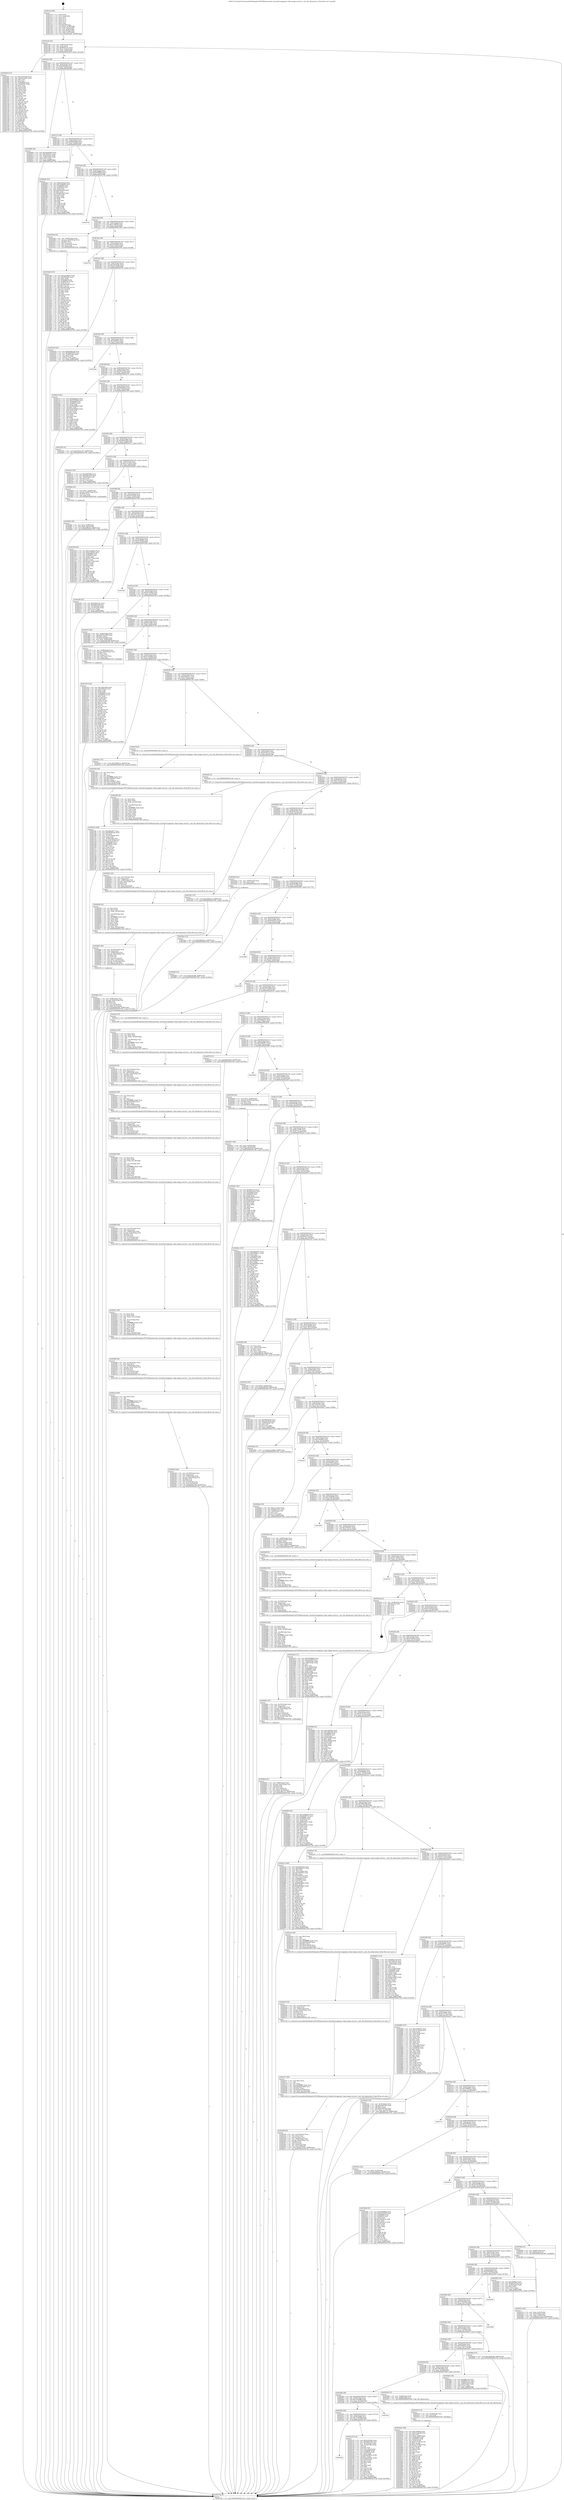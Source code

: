 digraph "0x401e10" {
  label = "0x401e10 (/mnt/c/Users/mathe/Desktop/tcc/POCII/binaries/extr_linuxdriversgpuipu-v3ipu-image-convert.c_calc_tile_dimensions_Final-ollvm.out::main(0))"
  labelloc = "t"
  node[shape=record]

  Entry [label="",width=0.3,height=0.3,shape=circle,fillcolor=black,style=filled]
  "0x401e42" [label="{
     0x401e42 [32]\l
     | [instrs]\l
     &nbsp;&nbsp;0x401e42 \<+6\>: mov -0x88(%rbp),%eax\l
     &nbsp;&nbsp;0x401e48 \<+2\>: mov %eax,%ecx\l
     &nbsp;&nbsp;0x401e4a \<+6\>: sub $0x8606135c,%ecx\l
     &nbsp;&nbsp;0x401e50 \<+6\>: mov %eax,-0x8c(%rbp)\l
     &nbsp;&nbsp;0x401e56 \<+6\>: mov %ecx,-0x90(%rbp)\l
     &nbsp;&nbsp;0x401e5c \<+6\>: je 00000000004030ef \<main+0x12df\>\l
  }"]
  "0x4030ef" [label="{
     0x4030ef [137]\l
     | [instrs]\l
     &nbsp;&nbsp;0x4030ef \<+5\>: mov $0x7045cb56,%eax\l
     &nbsp;&nbsp;0x4030f4 \<+5\>: mov $0xd03c3e87,%ecx\l
     &nbsp;&nbsp;0x4030f9 \<+2\>: mov $0x1,%dl\l
     &nbsp;&nbsp;0x4030fb \<+2\>: xor %esi,%esi\l
     &nbsp;&nbsp;0x4030fd \<+7\>: mov 0x406068,%edi\l
     &nbsp;&nbsp;0x403104 \<+8\>: mov 0x406054,%r8d\l
     &nbsp;&nbsp;0x40310c \<+3\>: sub $0x1,%esi\l
     &nbsp;&nbsp;0x40310f \<+3\>: mov %edi,%r9d\l
     &nbsp;&nbsp;0x403112 \<+3\>: add %esi,%r9d\l
     &nbsp;&nbsp;0x403115 \<+4\>: imul %r9d,%edi\l
     &nbsp;&nbsp;0x403119 \<+3\>: and $0x1,%edi\l
     &nbsp;&nbsp;0x40311c \<+3\>: cmp $0x0,%edi\l
     &nbsp;&nbsp;0x40311f \<+4\>: sete %r10b\l
     &nbsp;&nbsp;0x403123 \<+4\>: cmp $0xa,%r8d\l
     &nbsp;&nbsp;0x403127 \<+4\>: setl %r11b\l
     &nbsp;&nbsp;0x40312b \<+3\>: mov %r10b,%bl\l
     &nbsp;&nbsp;0x40312e \<+3\>: xor $0xff,%bl\l
     &nbsp;&nbsp;0x403131 \<+3\>: mov %r11b,%r14b\l
     &nbsp;&nbsp;0x403134 \<+4\>: xor $0xff,%r14b\l
     &nbsp;&nbsp;0x403138 \<+3\>: xor $0x1,%dl\l
     &nbsp;&nbsp;0x40313b \<+3\>: mov %bl,%r15b\l
     &nbsp;&nbsp;0x40313e \<+4\>: and $0xff,%r15b\l
     &nbsp;&nbsp;0x403142 \<+3\>: and %dl,%r10b\l
     &nbsp;&nbsp;0x403145 \<+3\>: mov %r14b,%r12b\l
     &nbsp;&nbsp;0x403148 \<+4\>: and $0xff,%r12b\l
     &nbsp;&nbsp;0x40314c \<+3\>: and %dl,%r11b\l
     &nbsp;&nbsp;0x40314f \<+3\>: or %r10b,%r15b\l
     &nbsp;&nbsp;0x403152 \<+3\>: or %r11b,%r12b\l
     &nbsp;&nbsp;0x403155 \<+3\>: xor %r12b,%r15b\l
     &nbsp;&nbsp;0x403158 \<+3\>: or %r14b,%bl\l
     &nbsp;&nbsp;0x40315b \<+3\>: xor $0xff,%bl\l
     &nbsp;&nbsp;0x40315e \<+3\>: or $0x1,%dl\l
     &nbsp;&nbsp;0x403161 \<+2\>: and %dl,%bl\l
     &nbsp;&nbsp;0x403163 \<+3\>: or %bl,%r15b\l
     &nbsp;&nbsp;0x403166 \<+4\>: test $0x1,%r15b\l
     &nbsp;&nbsp;0x40316a \<+3\>: cmovne %ecx,%eax\l
     &nbsp;&nbsp;0x40316d \<+6\>: mov %eax,-0x88(%rbp)\l
     &nbsp;&nbsp;0x403173 \<+5\>: jmp 000000000040374b \<main+0x193b\>\l
  }"]
  "0x401e62" [label="{
     0x401e62 [28]\l
     | [instrs]\l
     &nbsp;&nbsp;0x401e62 \<+5\>: jmp 0000000000401e67 \<main+0x57\>\l
     &nbsp;&nbsp;0x401e67 \<+6\>: mov -0x8c(%rbp),%eax\l
     &nbsp;&nbsp;0x401e6d \<+5\>: sub $0x8cff5c0b,%eax\l
     &nbsp;&nbsp;0x401e72 \<+6\>: mov %eax,-0x94(%rbp)\l
     &nbsp;&nbsp;0x401e78 \<+6\>: je 000000000040290b \<main+0xafb\>\l
  }"]
  Exit [label="",width=0.3,height=0.3,shape=circle,fillcolor=black,style=filled,peripheries=2]
  "0x40290b" [label="{
     0x40290b [30]\l
     | [instrs]\l
     &nbsp;&nbsp;0x40290b \<+5\>: mov $0x2e4eb593,%eax\l
     &nbsp;&nbsp;0x402910 \<+5\>: mov $0x164fecd7,%ecx\l
     &nbsp;&nbsp;0x402915 \<+3\>: mov -0x6c(%rbp),%edx\l
     &nbsp;&nbsp;0x402918 \<+3\>: cmp -0x60(%rbp),%edx\l
     &nbsp;&nbsp;0x40291b \<+3\>: cmovl %ecx,%eax\l
     &nbsp;&nbsp;0x40291e \<+6\>: mov %eax,-0x88(%rbp)\l
     &nbsp;&nbsp;0x402924 \<+5\>: jmp 000000000040374b \<main+0x193b\>\l
  }"]
  "0x401e7e" [label="{
     0x401e7e [28]\l
     | [instrs]\l
     &nbsp;&nbsp;0x401e7e \<+5\>: jmp 0000000000401e83 \<main+0x73\>\l
     &nbsp;&nbsp;0x401e83 \<+6\>: mov -0x8c(%rbp),%eax\l
     &nbsp;&nbsp;0x401e89 \<+5\>: sub $0x9d59250b,%eax\l
     &nbsp;&nbsp;0x401e8e \<+6\>: mov %eax,-0x98(%rbp)\l
     &nbsp;&nbsp;0x401e94 \<+6\>: je 0000000000402bda \<main+0xdca\>\l
  }"]
  "0x4034ae" [label="{
     0x4034ae [15]\l
     | [instrs]\l
     &nbsp;&nbsp;0x4034ae \<+10\>: movl $0x59f922ea,-0x88(%rbp)\l
     &nbsp;&nbsp;0x4034b8 \<+5\>: jmp 000000000040374b \<main+0x193b\>\l
  }"]
  "0x402bda" [label="{
     0x402bda [91]\l
     | [instrs]\l
     &nbsp;&nbsp;0x402bda \<+5\>: mov $0x5ce5c9ac,%eax\l
     &nbsp;&nbsp;0x402bdf \<+5\>: mov $0x7fa09db9,%ecx\l
     &nbsp;&nbsp;0x402be4 \<+7\>: mov 0x406068,%edx\l
     &nbsp;&nbsp;0x402beb \<+7\>: mov 0x406054,%esi\l
     &nbsp;&nbsp;0x402bf2 \<+2\>: mov %edx,%edi\l
     &nbsp;&nbsp;0x402bf4 \<+6\>: add $0xb85e4ed,%edi\l
     &nbsp;&nbsp;0x402bfa \<+3\>: sub $0x1,%edi\l
     &nbsp;&nbsp;0x402bfd \<+6\>: sub $0xb85e4ed,%edi\l
     &nbsp;&nbsp;0x402c03 \<+3\>: imul %edi,%edx\l
     &nbsp;&nbsp;0x402c06 \<+3\>: and $0x1,%edx\l
     &nbsp;&nbsp;0x402c09 \<+3\>: cmp $0x0,%edx\l
     &nbsp;&nbsp;0x402c0c \<+4\>: sete %r8b\l
     &nbsp;&nbsp;0x402c10 \<+3\>: cmp $0xa,%esi\l
     &nbsp;&nbsp;0x402c13 \<+4\>: setl %r9b\l
     &nbsp;&nbsp;0x402c17 \<+3\>: mov %r8b,%r10b\l
     &nbsp;&nbsp;0x402c1a \<+3\>: and %r9b,%r10b\l
     &nbsp;&nbsp;0x402c1d \<+3\>: xor %r9b,%r8b\l
     &nbsp;&nbsp;0x402c20 \<+3\>: or %r8b,%r10b\l
     &nbsp;&nbsp;0x402c23 \<+4\>: test $0x1,%r10b\l
     &nbsp;&nbsp;0x402c27 \<+3\>: cmovne %ecx,%eax\l
     &nbsp;&nbsp;0x402c2a \<+6\>: mov %eax,-0x88(%rbp)\l
     &nbsp;&nbsp;0x402c30 \<+5\>: jmp 000000000040374b \<main+0x193b\>\l
  }"]
  "0x401e9a" [label="{
     0x401e9a [28]\l
     | [instrs]\l
     &nbsp;&nbsp;0x401e9a \<+5\>: jmp 0000000000401e9f \<main+0x8f\>\l
     &nbsp;&nbsp;0x401e9f \<+6\>: mov -0x8c(%rbp),%eax\l
     &nbsp;&nbsp;0x401ea5 \<+5\>: sub $0x9eb0868d,%eax\l
     &nbsp;&nbsp;0x401eaa \<+6\>: mov %eax,-0x9c(%rbp)\l
     &nbsp;&nbsp;0x401eb0 \<+6\>: je 0000000000403700 \<main+0x18f0\>\l
  }"]
  "0x4033d2" [label="{
     0x4033d2 [153]\l
     | [instrs]\l
     &nbsp;&nbsp;0x4033d2 \<+5\>: mov $0xa2228b76,%edx\l
     &nbsp;&nbsp;0x4033d7 \<+5\>: mov $0x25b2403,%esi\l
     &nbsp;&nbsp;0x4033dc \<+3\>: mov $0x1,%r8b\l
     &nbsp;&nbsp;0x4033df \<+8\>: mov 0x406068,%r9d\l
     &nbsp;&nbsp;0x4033e7 \<+8\>: mov 0x406054,%r10d\l
     &nbsp;&nbsp;0x4033ef \<+3\>: mov %r9d,%r11d\l
     &nbsp;&nbsp;0x4033f2 \<+7\>: sub $0xc6ef7d40,%r11d\l
     &nbsp;&nbsp;0x4033f9 \<+4\>: sub $0x1,%r11d\l
     &nbsp;&nbsp;0x4033fd \<+7\>: add $0xc6ef7d40,%r11d\l
     &nbsp;&nbsp;0x403404 \<+4\>: imul %r11d,%r9d\l
     &nbsp;&nbsp;0x403408 \<+4\>: and $0x1,%r9d\l
     &nbsp;&nbsp;0x40340c \<+4\>: cmp $0x0,%r9d\l
     &nbsp;&nbsp;0x403410 \<+3\>: sete %bl\l
     &nbsp;&nbsp;0x403413 \<+4\>: cmp $0xa,%r10d\l
     &nbsp;&nbsp;0x403417 \<+4\>: setl %r14b\l
     &nbsp;&nbsp;0x40341b \<+3\>: mov %bl,%r15b\l
     &nbsp;&nbsp;0x40341e \<+4\>: xor $0xff,%r15b\l
     &nbsp;&nbsp;0x403422 \<+3\>: mov %r14b,%r12b\l
     &nbsp;&nbsp;0x403425 \<+4\>: xor $0xff,%r12b\l
     &nbsp;&nbsp;0x403429 \<+4\>: xor $0x0,%r8b\l
     &nbsp;&nbsp;0x40342d \<+3\>: mov %r15b,%r13b\l
     &nbsp;&nbsp;0x403430 \<+4\>: and $0x0,%r13b\l
     &nbsp;&nbsp;0x403434 \<+3\>: and %r8b,%bl\l
     &nbsp;&nbsp;0x403437 \<+3\>: mov %r12b,%al\l
     &nbsp;&nbsp;0x40343a \<+2\>: and $0x0,%al\l
     &nbsp;&nbsp;0x40343c \<+3\>: and %r8b,%r14b\l
     &nbsp;&nbsp;0x40343f \<+3\>: or %bl,%r13b\l
     &nbsp;&nbsp;0x403442 \<+3\>: or %r14b,%al\l
     &nbsp;&nbsp;0x403445 \<+3\>: xor %al,%r13b\l
     &nbsp;&nbsp;0x403448 \<+3\>: or %r12b,%r15b\l
     &nbsp;&nbsp;0x40344b \<+4\>: xor $0xff,%r15b\l
     &nbsp;&nbsp;0x40344f \<+4\>: or $0x0,%r8b\l
     &nbsp;&nbsp;0x403453 \<+3\>: and %r8b,%r15b\l
     &nbsp;&nbsp;0x403456 \<+3\>: or %r15b,%r13b\l
     &nbsp;&nbsp;0x403459 \<+4\>: test $0x1,%r13b\l
     &nbsp;&nbsp;0x40345d \<+3\>: cmovne %esi,%edx\l
     &nbsp;&nbsp;0x403460 \<+6\>: mov %edx,-0x88(%rbp)\l
     &nbsp;&nbsp;0x403466 \<+5\>: jmp 000000000040374b \<main+0x193b\>\l
  }"]
  "0x403700" [label="{
     0x403700\l
  }", style=dashed]
  "0x401eb6" [label="{
     0x401eb6 [28]\l
     | [instrs]\l
     &nbsp;&nbsp;0x401eb6 \<+5\>: jmp 0000000000401ebb \<main+0xab\>\l
     &nbsp;&nbsp;0x401ebb \<+6\>: mov -0x8c(%rbp),%eax\l
     &nbsp;&nbsp;0x401ec1 \<+5\>: sub $0xa13fd555,%eax\l
     &nbsp;&nbsp;0x401ec6 \<+6\>: mov %eax,-0xa0(%rbp)\l
     &nbsp;&nbsp;0x401ecc \<+6\>: je 00000000004033b4 \<main+0x15a4\>\l
  }"]
  "0x403193" [label="{
     0x403193 [142]\l
     | [instrs]\l
     &nbsp;&nbsp;0x403193 \<+5\>: mov $0x7045cb56,%edx\l
     &nbsp;&nbsp;0x403198 \<+5\>: mov $0xd7ff1454,%esi\l
     &nbsp;&nbsp;0x40319d \<+3\>: mov $0x1,%r8b\l
     &nbsp;&nbsp;0x4031a0 \<+3\>: xor %r9d,%r9d\l
     &nbsp;&nbsp;0x4031a3 \<+8\>: mov 0x406068,%r10d\l
     &nbsp;&nbsp;0x4031ab \<+8\>: mov 0x406054,%r11d\l
     &nbsp;&nbsp;0x4031b3 \<+4\>: sub $0x1,%r9d\l
     &nbsp;&nbsp;0x4031b7 \<+3\>: mov %r10d,%ebx\l
     &nbsp;&nbsp;0x4031ba \<+3\>: add %r9d,%ebx\l
     &nbsp;&nbsp;0x4031bd \<+4\>: imul %ebx,%r10d\l
     &nbsp;&nbsp;0x4031c1 \<+4\>: and $0x1,%r10d\l
     &nbsp;&nbsp;0x4031c5 \<+4\>: cmp $0x0,%r10d\l
     &nbsp;&nbsp;0x4031c9 \<+4\>: sete %r14b\l
     &nbsp;&nbsp;0x4031cd \<+4\>: cmp $0xa,%r11d\l
     &nbsp;&nbsp;0x4031d1 \<+4\>: setl %r15b\l
     &nbsp;&nbsp;0x4031d5 \<+3\>: mov %r14b,%r12b\l
     &nbsp;&nbsp;0x4031d8 \<+4\>: xor $0xff,%r12b\l
     &nbsp;&nbsp;0x4031dc \<+3\>: mov %r15b,%r13b\l
     &nbsp;&nbsp;0x4031df \<+4\>: xor $0xff,%r13b\l
     &nbsp;&nbsp;0x4031e3 \<+4\>: xor $0x1,%r8b\l
     &nbsp;&nbsp;0x4031e7 \<+3\>: mov %r12b,%al\l
     &nbsp;&nbsp;0x4031ea \<+2\>: and $0xff,%al\l
     &nbsp;&nbsp;0x4031ec \<+3\>: and %r8b,%r14b\l
     &nbsp;&nbsp;0x4031ef \<+3\>: mov %r13b,%cl\l
     &nbsp;&nbsp;0x4031f2 \<+3\>: and $0xff,%cl\l
     &nbsp;&nbsp;0x4031f5 \<+3\>: and %r8b,%r15b\l
     &nbsp;&nbsp;0x4031f8 \<+3\>: or %r14b,%al\l
     &nbsp;&nbsp;0x4031fb \<+3\>: or %r15b,%cl\l
     &nbsp;&nbsp;0x4031fe \<+2\>: xor %cl,%al\l
     &nbsp;&nbsp;0x403200 \<+3\>: or %r13b,%r12b\l
     &nbsp;&nbsp;0x403203 \<+4\>: xor $0xff,%r12b\l
     &nbsp;&nbsp;0x403207 \<+4\>: or $0x1,%r8b\l
     &nbsp;&nbsp;0x40320b \<+3\>: and %r8b,%r12b\l
     &nbsp;&nbsp;0x40320e \<+3\>: or %r12b,%al\l
     &nbsp;&nbsp;0x403211 \<+2\>: test $0x1,%al\l
     &nbsp;&nbsp;0x403213 \<+3\>: cmovne %esi,%edx\l
     &nbsp;&nbsp;0x403216 \<+6\>: mov %edx,-0x88(%rbp)\l
     &nbsp;&nbsp;0x40321c \<+5\>: jmp 000000000040374b \<main+0x193b\>\l
  }"]
  "0x4033b4" [label="{
     0x4033b4 [30]\l
     | [instrs]\l
     &nbsp;&nbsp;0x4033b4 \<+4\>: mov -0x68(%rbp),%rax\l
     &nbsp;&nbsp;0x4033b8 \<+7\>: movslq -0x84(%rbp),%rcx\l
     &nbsp;&nbsp;0x4033bf \<+4\>: shl $0x5,%rcx\l
     &nbsp;&nbsp;0x4033c3 \<+3\>: add %rcx,%rax\l
     &nbsp;&nbsp;0x4033c6 \<+4\>: mov 0x18(%rax),%rax\l
     &nbsp;&nbsp;0x4033ca \<+3\>: mov %rax,%rdi\l
     &nbsp;&nbsp;0x4033cd \<+5\>: call 0000000000401030 \<free@plt\>\l
     | [calls]\l
     &nbsp;&nbsp;0x401030 \{1\} (unknown)\l
  }"]
  "0x401ed2" [label="{
     0x401ed2 [28]\l
     | [instrs]\l
     &nbsp;&nbsp;0x401ed2 \<+5\>: jmp 0000000000401ed7 \<main+0xc7\>\l
     &nbsp;&nbsp;0x401ed7 \<+6\>: mov -0x8c(%rbp),%eax\l
     &nbsp;&nbsp;0x401edd \<+5\>: sub $0xa2228b76,%eax\l
     &nbsp;&nbsp;0x401ee2 \<+6\>: mov %eax,-0xa4(%rbp)\l
     &nbsp;&nbsp;0x401ee8 \<+6\>: je 000000000040370f \<main+0x18ff\>\l
  }"]
  "0x403024" [label="{
     0x403024 [158]\l
     | [instrs]\l
     &nbsp;&nbsp;0x403024 \<+5\>: mov $0x7a09465,%eax\l
     &nbsp;&nbsp;0x403029 \<+5\>: mov $0xd1249adf,%ecx\l
     &nbsp;&nbsp;0x40302e \<+2\>: mov $0x1,%dl\l
     &nbsp;&nbsp;0x403030 \<+7\>: movl $0x0,-0x80(%rbp)\l
     &nbsp;&nbsp;0x403037 \<+8\>: mov 0x406068,%r8d\l
     &nbsp;&nbsp;0x40303f \<+8\>: mov 0x406054,%r9d\l
     &nbsp;&nbsp;0x403047 \<+3\>: mov %r8d,%r10d\l
     &nbsp;&nbsp;0x40304a \<+7\>: sub $0xac727f4f,%r10d\l
     &nbsp;&nbsp;0x403051 \<+4\>: sub $0x1,%r10d\l
     &nbsp;&nbsp;0x403055 \<+7\>: add $0xac727f4f,%r10d\l
     &nbsp;&nbsp;0x40305c \<+4\>: imul %r10d,%r8d\l
     &nbsp;&nbsp;0x403060 \<+4\>: and $0x1,%r8d\l
     &nbsp;&nbsp;0x403064 \<+4\>: cmp $0x0,%r8d\l
     &nbsp;&nbsp;0x403068 \<+4\>: sete %r11b\l
     &nbsp;&nbsp;0x40306c \<+4\>: cmp $0xa,%r9d\l
     &nbsp;&nbsp;0x403070 \<+3\>: setl %bl\l
     &nbsp;&nbsp;0x403073 \<+3\>: mov %r11b,%r14b\l
     &nbsp;&nbsp;0x403076 \<+4\>: xor $0xff,%r14b\l
     &nbsp;&nbsp;0x40307a \<+3\>: mov %bl,%r15b\l
     &nbsp;&nbsp;0x40307d \<+4\>: xor $0xff,%r15b\l
     &nbsp;&nbsp;0x403081 \<+3\>: xor $0x0,%dl\l
     &nbsp;&nbsp;0x403084 \<+3\>: mov %r14b,%r12b\l
     &nbsp;&nbsp;0x403087 \<+4\>: and $0x0,%r12b\l
     &nbsp;&nbsp;0x40308b \<+3\>: and %dl,%r11b\l
     &nbsp;&nbsp;0x40308e \<+3\>: mov %r15b,%r13b\l
     &nbsp;&nbsp;0x403091 \<+4\>: and $0x0,%r13b\l
     &nbsp;&nbsp;0x403095 \<+2\>: and %dl,%bl\l
     &nbsp;&nbsp;0x403097 \<+3\>: or %r11b,%r12b\l
     &nbsp;&nbsp;0x40309a \<+3\>: or %bl,%r13b\l
     &nbsp;&nbsp;0x40309d \<+3\>: xor %r13b,%r12b\l
     &nbsp;&nbsp;0x4030a0 \<+3\>: or %r15b,%r14b\l
     &nbsp;&nbsp;0x4030a3 \<+4\>: xor $0xff,%r14b\l
     &nbsp;&nbsp;0x4030a7 \<+3\>: or $0x0,%dl\l
     &nbsp;&nbsp;0x4030aa \<+3\>: and %dl,%r14b\l
     &nbsp;&nbsp;0x4030ad \<+3\>: or %r14b,%r12b\l
     &nbsp;&nbsp;0x4030b0 \<+4\>: test $0x1,%r12b\l
     &nbsp;&nbsp;0x4030b4 \<+3\>: cmovne %ecx,%eax\l
     &nbsp;&nbsp;0x4030b7 \<+6\>: mov %eax,-0x88(%rbp)\l
     &nbsp;&nbsp;0x4030bd \<+5\>: jmp 000000000040374b \<main+0x193b\>\l
  }"]
  "0x40370f" [label="{
     0x40370f\l
  }", style=dashed]
  "0x401eee" [label="{
     0x401eee [28]\l
     | [instrs]\l
     &nbsp;&nbsp;0x401eee \<+5\>: jmp 0000000000401ef3 \<main+0xe3\>\l
     &nbsp;&nbsp;0x401ef3 \<+6\>: mov -0x8c(%rbp),%eax\l
     &nbsp;&nbsp;0x401ef9 \<+5\>: sub $0xadcb3a8c,%eax\l
     &nbsp;&nbsp;0x401efe \<+6\>: mov %eax,-0xa8(%rbp)\l
     &nbsp;&nbsp;0x401f04 \<+6\>: je 0000000000402534 \<main+0x724\>\l
  }"]
  "0x403018" [label="{
     0x403018 [12]\l
     | [instrs]\l
     &nbsp;&nbsp;0x403018 \<+4\>: mov -0x58(%rbp),%rsi\l
     &nbsp;&nbsp;0x40301c \<+3\>: mov %rsi,%rdi\l
     &nbsp;&nbsp;0x40301f \<+5\>: call 0000000000401030 \<free@plt\>\l
     | [calls]\l
     &nbsp;&nbsp;0x401030 \{1\} (unknown)\l
  }"]
  "0x402534" [label="{
     0x402534 [30]\l
     | [instrs]\l
     &nbsp;&nbsp;0x402534 \<+5\>: mov $0x6285b1ad,%eax\l
     &nbsp;&nbsp;0x402539 \<+5\>: mov $0x6d692859,%ecx\l
     &nbsp;&nbsp;0x40253e \<+3\>: mov -0x34(%rbp),%edx\l
     &nbsp;&nbsp;0x402541 \<+3\>: cmp $0x2,%edx\l
     &nbsp;&nbsp;0x402544 \<+3\>: cmovne %ecx,%eax\l
     &nbsp;&nbsp;0x402547 \<+6\>: mov %eax,-0x88(%rbp)\l
     &nbsp;&nbsp;0x40254d \<+5\>: jmp 000000000040374b \<main+0x193b\>\l
  }"]
  "0x401f0a" [label="{
     0x401f0a [28]\l
     | [instrs]\l
     &nbsp;&nbsp;0x401f0a \<+5\>: jmp 0000000000401f0f \<main+0xff\>\l
     &nbsp;&nbsp;0x401f0f \<+6\>: mov -0x8c(%rbp),%eax\l
     &nbsp;&nbsp;0x401f15 \<+5\>: sub $0xafbbf9cc,%eax\l
     &nbsp;&nbsp;0x401f1a \<+6\>: mov %eax,-0xac(%rbp)\l
     &nbsp;&nbsp;0x401f20 \<+6\>: je 00000000004034bd \<main+0x16ad\>\l
  }"]
  "0x40374b" [label="{
     0x40374b [5]\l
     | [instrs]\l
     &nbsp;&nbsp;0x40374b \<+5\>: jmp 0000000000401e42 \<main+0x32\>\l
  }"]
  "0x401e10" [label="{
     0x401e10 [50]\l
     | [instrs]\l
     &nbsp;&nbsp;0x401e10 \<+1\>: push %rbp\l
     &nbsp;&nbsp;0x401e11 \<+3\>: mov %rsp,%rbp\l
     &nbsp;&nbsp;0x401e14 \<+2\>: push %r15\l
     &nbsp;&nbsp;0x401e16 \<+2\>: push %r14\l
     &nbsp;&nbsp;0x401e18 \<+2\>: push %r13\l
     &nbsp;&nbsp;0x401e1a \<+2\>: push %r12\l
     &nbsp;&nbsp;0x401e1c \<+1\>: push %rbx\l
     &nbsp;&nbsp;0x401e1d \<+7\>: sub $0x1b8,%rsp\l
     &nbsp;&nbsp;0x401e24 \<+7\>: movl $0x0,-0x38(%rbp)\l
     &nbsp;&nbsp;0x401e2b \<+3\>: mov %edi,-0x3c(%rbp)\l
     &nbsp;&nbsp;0x401e2e \<+4\>: mov %rsi,-0x48(%rbp)\l
     &nbsp;&nbsp;0x401e32 \<+3\>: mov -0x3c(%rbp),%edi\l
     &nbsp;&nbsp;0x401e35 \<+3\>: mov %edi,-0x34(%rbp)\l
     &nbsp;&nbsp;0x401e38 \<+10\>: movl $0xadcb3a8c,-0x88(%rbp)\l
  }"]
  "0x402e45" [label="{
     0x402e45 [46]\l
     | [instrs]\l
     &nbsp;&nbsp;0x402e45 \<+6\>: mov -0x1d4(%rbp),%ecx\l
     &nbsp;&nbsp;0x402e4b \<+3\>: imul %eax,%ecx\l
     &nbsp;&nbsp;0x402e4e \<+4\>: mov -0x68(%rbp),%rdi\l
     &nbsp;&nbsp;0x402e52 \<+4\>: movslq -0x6c(%rbp),%r8\l
     &nbsp;&nbsp;0x402e56 \<+4\>: shl $0x5,%r8\l
     &nbsp;&nbsp;0x402e5a \<+3\>: add %r8,%rdi\l
     &nbsp;&nbsp;0x402e5d \<+4\>: mov 0x18(%rdi),%rdi\l
     &nbsp;&nbsp;0x402e61 \<+3\>: mov %ecx,0x10(%rdi)\l
     &nbsp;&nbsp;0x402e64 \<+10\>: movl $0xb563a704,-0x88(%rbp)\l
     &nbsp;&nbsp;0x402e6e \<+5\>: jmp 000000000040374b \<main+0x193b\>\l
  }"]
  "0x4034bd" [label="{
     0x4034bd\l
  }", style=dashed]
  "0x401f26" [label="{
     0x401f26 [28]\l
     | [instrs]\l
     &nbsp;&nbsp;0x401f26 \<+5\>: jmp 0000000000401f2b \<main+0x11b\>\l
     &nbsp;&nbsp;0x401f2b \<+6\>: mov -0x8c(%rbp),%eax\l
     &nbsp;&nbsp;0x401f31 \<+5\>: sub $0xb563a704,%eax\l
     &nbsp;&nbsp;0x401f36 \<+6\>: mov %eax,-0xb0(%rbp)\l
     &nbsp;&nbsp;0x401f3c \<+6\>: je 0000000000402e73 \<main+0x1063\>\l
  }"]
  "0x402e1d" [label="{
     0x402e1d [40]\l
     | [instrs]\l
     &nbsp;&nbsp;0x402e1d \<+5\>: mov $0x2,%ecx\l
     &nbsp;&nbsp;0x402e22 \<+1\>: cltd\l
     &nbsp;&nbsp;0x402e23 \<+2\>: idiv %ecx\l
     &nbsp;&nbsp;0x402e25 \<+6\>: imul $0xfffffffe,%edx,%ecx\l
     &nbsp;&nbsp;0x402e2b \<+6\>: add $0xd24ff9d0,%ecx\l
     &nbsp;&nbsp;0x402e31 \<+3\>: add $0x1,%ecx\l
     &nbsp;&nbsp;0x402e34 \<+6\>: sub $0xd24ff9d0,%ecx\l
     &nbsp;&nbsp;0x402e3a \<+6\>: mov %ecx,-0x1d4(%rbp)\l
     &nbsp;&nbsp;0x402e40 \<+5\>: call 0000000000401160 \<next_i\>\l
     | [calls]\l
     &nbsp;&nbsp;0x401160 \{1\} (/mnt/c/Users/mathe/Desktop/tcc/POCII/binaries/extr_linuxdriversgpuipu-v3ipu-image-convert.c_calc_tile_dimensions_Final-ollvm.out::next_i)\l
  }"]
  "0x402e73" [label="{
     0x402e73 [91]\l
     | [instrs]\l
     &nbsp;&nbsp;0x402e73 \<+5\>: mov $0xdebdc853,%eax\l
     &nbsp;&nbsp;0x402e78 \<+5\>: mov $0x357f96db,%ecx\l
     &nbsp;&nbsp;0x402e7d \<+7\>: mov 0x406068,%edx\l
     &nbsp;&nbsp;0x402e84 \<+7\>: mov 0x406054,%esi\l
     &nbsp;&nbsp;0x402e8b \<+2\>: mov %edx,%edi\l
     &nbsp;&nbsp;0x402e8d \<+6\>: sub $0x4436d062,%edi\l
     &nbsp;&nbsp;0x402e93 \<+3\>: sub $0x1,%edi\l
     &nbsp;&nbsp;0x402e96 \<+6\>: add $0x4436d062,%edi\l
     &nbsp;&nbsp;0x402e9c \<+3\>: imul %edi,%edx\l
     &nbsp;&nbsp;0x402e9f \<+3\>: and $0x1,%edx\l
     &nbsp;&nbsp;0x402ea2 \<+3\>: cmp $0x0,%edx\l
     &nbsp;&nbsp;0x402ea5 \<+4\>: sete %r8b\l
     &nbsp;&nbsp;0x402ea9 \<+3\>: cmp $0xa,%esi\l
     &nbsp;&nbsp;0x402eac \<+4\>: setl %r9b\l
     &nbsp;&nbsp;0x402eb0 \<+3\>: mov %r8b,%r10b\l
     &nbsp;&nbsp;0x402eb3 \<+3\>: and %r9b,%r10b\l
     &nbsp;&nbsp;0x402eb6 \<+3\>: xor %r9b,%r8b\l
     &nbsp;&nbsp;0x402eb9 \<+3\>: or %r8b,%r10b\l
     &nbsp;&nbsp;0x402ebc \<+4\>: test $0x1,%r10b\l
     &nbsp;&nbsp;0x402ec0 \<+3\>: cmovne %ecx,%eax\l
     &nbsp;&nbsp;0x402ec3 \<+6\>: mov %eax,-0x88(%rbp)\l
     &nbsp;&nbsp;0x402ec9 \<+5\>: jmp 000000000040374b \<main+0x193b\>\l
  }"]
  "0x401f42" [label="{
     0x401f42 [28]\l
     | [instrs]\l
     &nbsp;&nbsp;0x401f42 \<+5\>: jmp 0000000000401f47 \<main+0x137\>\l
     &nbsp;&nbsp;0x401f47 \<+6\>: mov -0x8c(%rbp),%eax\l
     &nbsp;&nbsp;0x401f4d \<+5\>: sub $0xb59945e8,%eax\l
     &nbsp;&nbsp;0x401f52 \<+6\>: mov %eax,-0xb4(%rbp)\l
     &nbsp;&nbsp;0x401f58 \<+6\>: je 00000000004027f6 \<main+0x9e6\>\l
  }"]
  "0x402df9" [label="{
     0x402df9 [36]\l
     | [instrs]\l
     &nbsp;&nbsp;0x402df9 \<+6\>: mov -0x1d0(%rbp),%ecx\l
     &nbsp;&nbsp;0x402dff \<+3\>: imul %eax,%ecx\l
     &nbsp;&nbsp;0x402e02 \<+4\>: mov -0x68(%rbp),%rdi\l
     &nbsp;&nbsp;0x402e06 \<+4\>: movslq -0x6c(%rbp),%r8\l
     &nbsp;&nbsp;0x402e0a \<+4\>: shl $0x5,%r8\l
     &nbsp;&nbsp;0x402e0e \<+3\>: add %r8,%rdi\l
     &nbsp;&nbsp;0x402e11 \<+4\>: mov 0x18(%rdi),%rdi\l
     &nbsp;&nbsp;0x402e15 \<+3\>: mov %ecx,0xc(%rdi)\l
     &nbsp;&nbsp;0x402e18 \<+5\>: call 0000000000401160 \<next_i\>\l
     | [calls]\l
     &nbsp;&nbsp;0x401160 \{1\} (/mnt/c/Users/mathe/Desktop/tcc/POCII/binaries/extr_linuxdriversgpuipu-v3ipu-image-convert.c_calc_tile_dimensions_Final-ollvm.out::next_i)\l
  }"]
  "0x4027f6" [label="{
     0x4027f6 [15]\l
     | [instrs]\l
     &nbsp;&nbsp;0x4027f6 \<+10\>: movl $0x35431cd7,-0x88(%rbp)\l
     &nbsp;&nbsp;0x402800 \<+5\>: jmp 000000000040374b \<main+0x193b\>\l
  }"]
  "0x401f5e" [label="{
     0x401f5e [28]\l
     | [instrs]\l
     &nbsp;&nbsp;0x401f5e \<+5\>: jmp 0000000000401f63 \<main+0x153\>\l
     &nbsp;&nbsp;0x401f63 \<+6\>: mov -0x8c(%rbp),%eax\l
     &nbsp;&nbsp;0x401f69 \<+5\>: sub $0xbd8e16f2,%eax\l
     &nbsp;&nbsp;0x401f6e \<+6\>: mov %eax,-0xb8(%rbp)\l
     &nbsp;&nbsp;0x401f74 \<+6\>: je 0000000000402ca7 \<main+0xe97\>\l
  }"]
  "0x402dc1" [label="{
     0x402dc1 [56]\l
     | [instrs]\l
     &nbsp;&nbsp;0x402dc1 \<+2\>: xor %ecx,%ecx\l
     &nbsp;&nbsp;0x402dc3 \<+5\>: mov $0x2,%edx\l
     &nbsp;&nbsp;0x402dc8 \<+6\>: mov %edx,-0x1cc(%rbp)\l
     &nbsp;&nbsp;0x402dce \<+1\>: cltd\l
     &nbsp;&nbsp;0x402dcf \<+6\>: mov -0x1cc(%rbp),%esi\l
     &nbsp;&nbsp;0x402dd5 \<+2\>: idiv %esi\l
     &nbsp;&nbsp;0x402dd7 \<+6\>: imul $0xfffffffe,%edx,%edx\l
     &nbsp;&nbsp;0x402ddd \<+3\>: mov %ecx,%r9d\l
     &nbsp;&nbsp;0x402de0 \<+3\>: sub %edx,%r9d\l
     &nbsp;&nbsp;0x402de3 \<+2\>: mov %ecx,%edx\l
     &nbsp;&nbsp;0x402de5 \<+3\>: sub $0x1,%edx\l
     &nbsp;&nbsp;0x402de8 \<+3\>: add %edx,%r9d\l
     &nbsp;&nbsp;0x402deb \<+3\>: sub %r9d,%ecx\l
     &nbsp;&nbsp;0x402dee \<+6\>: mov %ecx,-0x1d0(%rbp)\l
     &nbsp;&nbsp;0x402df4 \<+5\>: call 0000000000401160 \<next_i\>\l
     | [calls]\l
     &nbsp;&nbsp;0x401160 \{1\} (/mnt/c/Users/mathe/Desktop/tcc/POCII/binaries/extr_linuxdriversgpuipu-v3ipu-image-convert.c_calc_tile_dimensions_Final-ollvm.out::next_i)\l
  }"]
  "0x402ca7" [label="{
     0x402ca7 [30]\l
     | [instrs]\l
     &nbsp;&nbsp;0x402ca7 \<+5\>: mov $0xd9587f69,%eax\l
     &nbsp;&nbsp;0x402cac \<+5\>: mov $0xe68e550d,%ecx\l
     &nbsp;&nbsp;0x402cb1 \<+3\>: mov -0x2a(%rbp),%dl\l
     &nbsp;&nbsp;0x402cb4 \<+3\>: test $0x1,%dl\l
     &nbsp;&nbsp;0x402cb7 \<+3\>: cmovne %ecx,%eax\l
     &nbsp;&nbsp;0x402cba \<+6\>: mov %eax,-0x88(%rbp)\l
     &nbsp;&nbsp;0x402cc0 \<+5\>: jmp 000000000040374b \<main+0x193b\>\l
  }"]
  "0x401f7a" [label="{
     0x401f7a [28]\l
     | [instrs]\l
     &nbsp;&nbsp;0x401f7a \<+5\>: jmp 0000000000401f7f \<main+0x16f\>\l
     &nbsp;&nbsp;0x401f7f \<+6\>: mov -0x8c(%rbp),%eax\l
     &nbsp;&nbsp;0x401f85 \<+5\>: sub $0xc121ae23,%eax\l
     &nbsp;&nbsp;0x401f8a \<+6\>: mov %eax,-0xbc(%rbp)\l
     &nbsp;&nbsp;0x401f90 \<+6\>: je 00000000004028da \<main+0xaca\>\l
  }"]
  "0x402d9d" [label="{
     0x402d9d [36]\l
     | [instrs]\l
     &nbsp;&nbsp;0x402d9d \<+6\>: mov -0x1c8(%rbp),%ecx\l
     &nbsp;&nbsp;0x402da3 \<+3\>: imul %eax,%ecx\l
     &nbsp;&nbsp;0x402da6 \<+4\>: mov -0x68(%rbp),%rdi\l
     &nbsp;&nbsp;0x402daa \<+4\>: movslq -0x6c(%rbp),%r8\l
     &nbsp;&nbsp;0x402dae \<+4\>: shl $0x5,%r8\l
     &nbsp;&nbsp;0x402db2 \<+3\>: add %r8,%rdi\l
     &nbsp;&nbsp;0x402db5 \<+4\>: mov 0x18(%rdi),%rdi\l
     &nbsp;&nbsp;0x402db9 \<+3\>: mov %ecx,0x8(%rdi)\l
     &nbsp;&nbsp;0x402dbc \<+5\>: call 0000000000401160 \<next_i\>\l
     | [calls]\l
     &nbsp;&nbsp;0x401160 \{1\} (/mnt/c/Users/mathe/Desktop/tcc/POCII/binaries/extr_linuxdriversgpuipu-v3ipu-image-convert.c_calc_tile_dimensions_Final-ollvm.out::next_i)\l
  }"]
  "0x4028da" [label="{
     0x4028da [23]\l
     | [instrs]\l
     &nbsp;&nbsp;0x4028da \<+7\>: movl $0x1,-0x60(%rbp)\l
     &nbsp;&nbsp;0x4028e1 \<+4\>: movslq -0x60(%rbp),%rax\l
     &nbsp;&nbsp;0x4028e5 \<+4\>: shl $0x5,%rax\l
     &nbsp;&nbsp;0x4028e9 \<+3\>: mov %rax,%rdi\l
     &nbsp;&nbsp;0x4028ec \<+5\>: call 0000000000401050 \<malloc@plt\>\l
     | [calls]\l
     &nbsp;&nbsp;0x401050 \{1\} (unknown)\l
  }"]
  "0x401f96" [label="{
     0x401f96 [28]\l
     | [instrs]\l
     &nbsp;&nbsp;0x401f96 \<+5\>: jmp 0000000000401f9b \<main+0x18b\>\l
     &nbsp;&nbsp;0x401f9b \<+6\>: mov -0x8c(%rbp),%eax\l
     &nbsp;&nbsp;0x401fa1 \<+5\>: sub $0xc2ec5538,%eax\l
     &nbsp;&nbsp;0x401fa6 \<+6\>: mov %eax,-0xc0(%rbp)\l
     &nbsp;&nbsp;0x401fac \<+6\>: je 0000000000403359 \<main+0x1549\>\l
  }"]
  "0x402d65" [label="{
     0x402d65 [56]\l
     | [instrs]\l
     &nbsp;&nbsp;0x402d65 \<+2\>: xor %ecx,%ecx\l
     &nbsp;&nbsp;0x402d67 \<+5\>: mov $0x2,%edx\l
     &nbsp;&nbsp;0x402d6c \<+6\>: mov %edx,-0x1c4(%rbp)\l
     &nbsp;&nbsp;0x402d72 \<+1\>: cltd\l
     &nbsp;&nbsp;0x402d73 \<+6\>: mov -0x1c4(%rbp),%esi\l
     &nbsp;&nbsp;0x402d79 \<+2\>: idiv %esi\l
     &nbsp;&nbsp;0x402d7b \<+6\>: imul $0xfffffffe,%edx,%edx\l
     &nbsp;&nbsp;0x402d81 \<+3\>: mov %ecx,%r9d\l
     &nbsp;&nbsp;0x402d84 \<+3\>: sub %edx,%r9d\l
     &nbsp;&nbsp;0x402d87 \<+2\>: mov %ecx,%edx\l
     &nbsp;&nbsp;0x402d89 \<+3\>: sub $0x1,%edx\l
     &nbsp;&nbsp;0x402d8c \<+3\>: add %edx,%r9d\l
     &nbsp;&nbsp;0x402d8f \<+3\>: sub %r9d,%ecx\l
     &nbsp;&nbsp;0x402d92 \<+6\>: mov %ecx,-0x1c8(%rbp)\l
     &nbsp;&nbsp;0x402d98 \<+5\>: call 0000000000401160 \<next_i\>\l
     | [calls]\l
     &nbsp;&nbsp;0x401160 \{1\} (/mnt/c/Users/mathe/Desktop/tcc/POCII/binaries/extr_linuxdriversgpuipu-v3ipu-image-convert.c_calc_tile_dimensions_Final-ollvm.out::next_i)\l
  }"]
  "0x403359" [label="{
     0x403359 [91]\l
     | [instrs]\l
     &nbsp;&nbsp;0x403359 \<+5\>: mov $0xa2228b76,%eax\l
     &nbsp;&nbsp;0x40335e \<+5\>: mov $0xa13fd555,%ecx\l
     &nbsp;&nbsp;0x403363 \<+7\>: mov 0x406068,%edx\l
     &nbsp;&nbsp;0x40336a \<+7\>: mov 0x406054,%esi\l
     &nbsp;&nbsp;0x403371 \<+2\>: mov %edx,%edi\l
     &nbsp;&nbsp;0x403373 \<+6\>: sub $0x2b177e8a,%edi\l
     &nbsp;&nbsp;0x403379 \<+3\>: sub $0x1,%edi\l
     &nbsp;&nbsp;0x40337c \<+6\>: add $0x2b177e8a,%edi\l
     &nbsp;&nbsp;0x403382 \<+3\>: imul %edi,%edx\l
     &nbsp;&nbsp;0x403385 \<+3\>: and $0x1,%edx\l
     &nbsp;&nbsp;0x403388 \<+3\>: cmp $0x0,%edx\l
     &nbsp;&nbsp;0x40338b \<+4\>: sete %r8b\l
     &nbsp;&nbsp;0x40338f \<+3\>: cmp $0xa,%esi\l
     &nbsp;&nbsp;0x403392 \<+4\>: setl %r9b\l
     &nbsp;&nbsp;0x403396 \<+3\>: mov %r8b,%r10b\l
     &nbsp;&nbsp;0x403399 \<+3\>: and %r9b,%r10b\l
     &nbsp;&nbsp;0x40339c \<+3\>: xor %r9b,%r8b\l
     &nbsp;&nbsp;0x40339f \<+3\>: or %r8b,%r10b\l
     &nbsp;&nbsp;0x4033a2 \<+4\>: test $0x1,%r10b\l
     &nbsp;&nbsp;0x4033a6 \<+3\>: cmovne %ecx,%eax\l
     &nbsp;&nbsp;0x4033a9 \<+6\>: mov %eax,-0x88(%rbp)\l
     &nbsp;&nbsp;0x4033af \<+5\>: jmp 000000000040374b \<main+0x193b\>\l
  }"]
  "0x401fb2" [label="{
     0x401fb2 [28]\l
     | [instrs]\l
     &nbsp;&nbsp;0x401fb2 \<+5\>: jmp 0000000000401fb7 \<main+0x1a7\>\l
     &nbsp;&nbsp;0x401fb7 \<+6\>: mov -0x8c(%rbp),%eax\l
     &nbsp;&nbsp;0x401fbd \<+5\>: sub $0xc4ff1722,%eax\l
     &nbsp;&nbsp;0x401fc2 \<+6\>: mov %eax,-0xc4(%rbp)\l
     &nbsp;&nbsp;0x401fc8 \<+6\>: je 0000000000402a09 \<main+0xbf9\>\l
  }"]
  "0x402d41" [label="{
     0x402d41 [36]\l
     | [instrs]\l
     &nbsp;&nbsp;0x402d41 \<+6\>: mov -0x1c0(%rbp),%ecx\l
     &nbsp;&nbsp;0x402d47 \<+3\>: imul %eax,%ecx\l
     &nbsp;&nbsp;0x402d4a \<+4\>: mov -0x68(%rbp),%rdi\l
     &nbsp;&nbsp;0x402d4e \<+4\>: movslq -0x6c(%rbp),%r8\l
     &nbsp;&nbsp;0x402d52 \<+4\>: shl $0x5,%r8\l
     &nbsp;&nbsp;0x402d56 \<+3\>: add %r8,%rdi\l
     &nbsp;&nbsp;0x402d59 \<+4\>: mov 0x18(%rdi),%rdi\l
     &nbsp;&nbsp;0x402d5d \<+3\>: mov %ecx,0x4(%rdi)\l
     &nbsp;&nbsp;0x402d60 \<+5\>: call 0000000000401160 \<next_i\>\l
     | [calls]\l
     &nbsp;&nbsp;0x401160 \{1\} (/mnt/c/Users/mathe/Desktop/tcc/POCII/binaries/extr_linuxdriversgpuipu-v3ipu-image-convert.c_calc_tile_dimensions_Final-ollvm.out::next_i)\l
  }"]
  "0x402a09" [label="{
     0x402a09 [30]\l
     | [instrs]\l
     &nbsp;&nbsp;0x402a09 \<+5\>: mov $0xd55d1101,%eax\l
     &nbsp;&nbsp;0x402a0e \<+5\>: mov $0x3d6b1fdf,%ecx\l
     &nbsp;&nbsp;0x402a13 \<+3\>: mov -0x74(%rbp),%edx\l
     &nbsp;&nbsp;0x402a16 \<+3\>: cmp -0x70(%rbp),%edx\l
     &nbsp;&nbsp;0x402a19 \<+3\>: cmovl %ecx,%eax\l
     &nbsp;&nbsp;0x402a1c \<+6\>: mov %eax,-0x88(%rbp)\l
     &nbsp;&nbsp;0x402a22 \<+5\>: jmp 000000000040374b \<main+0x193b\>\l
  }"]
  "0x401fce" [label="{
     0x401fce [28]\l
     | [instrs]\l
     &nbsp;&nbsp;0x401fce \<+5\>: jmp 0000000000401fd3 \<main+0x1c3\>\l
     &nbsp;&nbsp;0x401fd3 \<+6\>: mov -0x8c(%rbp),%eax\l
     &nbsp;&nbsp;0x401fd9 \<+5\>: sub $0xc6b9d4f5,%eax\l
     &nbsp;&nbsp;0x401fde \<+6\>: mov %eax,-0xc8(%rbp)\l
     &nbsp;&nbsp;0x401fe4 \<+6\>: je 00000000004035bf \<main+0x17af\>\l
  }"]
  "0x402d19" [label="{
     0x402d19 [40]\l
     | [instrs]\l
     &nbsp;&nbsp;0x402d19 \<+5\>: mov $0x2,%ecx\l
     &nbsp;&nbsp;0x402d1e \<+1\>: cltd\l
     &nbsp;&nbsp;0x402d1f \<+2\>: idiv %ecx\l
     &nbsp;&nbsp;0x402d21 \<+6\>: imul $0xfffffffe,%edx,%ecx\l
     &nbsp;&nbsp;0x402d27 \<+6\>: add $0x41f0a0eb,%ecx\l
     &nbsp;&nbsp;0x402d2d \<+3\>: add $0x1,%ecx\l
     &nbsp;&nbsp;0x402d30 \<+6\>: sub $0x41f0a0eb,%ecx\l
     &nbsp;&nbsp;0x402d36 \<+6\>: mov %ecx,-0x1c0(%rbp)\l
     &nbsp;&nbsp;0x402d3c \<+5\>: call 0000000000401160 \<next_i\>\l
     | [calls]\l
     &nbsp;&nbsp;0x401160 \{1\} (/mnt/c/Users/mathe/Desktop/tcc/POCII/binaries/extr_linuxdriversgpuipu-v3ipu-image-convert.c_calc_tile_dimensions_Final-ollvm.out::next_i)\l
  }"]
  "0x4035bf" [label="{
     0x4035bf\l
  }", style=dashed]
  "0x401fea" [label="{
     0x401fea [28]\l
     | [instrs]\l
     &nbsp;&nbsp;0x401fea \<+5\>: jmp 0000000000401fef \<main+0x1df\>\l
     &nbsp;&nbsp;0x401fef \<+6\>: mov -0x8c(%rbp),%eax\l
     &nbsp;&nbsp;0x401ff5 \<+5\>: sub $0xcb318fb6,%eax\l
     &nbsp;&nbsp;0x401ffa \<+6\>: mov %eax,-0xcc(%rbp)\l
     &nbsp;&nbsp;0x402000 \<+6\>: je 000000000040347a \<main+0x166a\>\l
  }"]
  "0x402cf6" [label="{
     0x402cf6 [35]\l
     | [instrs]\l
     &nbsp;&nbsp;0x402cf6 \<+6\>: mov -0x1bc(%rbp),%ecx\l
     &nbsp;&nbsp;0x402cfc \<+3\>: imul %eax,%ecx\l
     &nbsp;&nbsp;0x402cff \<+4\>: mov -0x68(%rbp),%rdi\l
     &nbsp;&nbsp;0x402d03 \<+4\>: movslq -0x6c(%rbp),%r8\l
     &nbsp;&nbsp;0x402d07 \<+4\>: shl $0x5,%r8\l
     &nbsp;&nbsp;0x402d0b \<+3\>: add %r8,%rdi\l
     &nbsp;&nbsp;0x402d0e \<+4\>: mov 0x18(%rdi),%rdi\l
     &nbsp;&nbsp;0x402d12 \<+2\>: mov %ecx,(%rdi)\l
     &nbsp;&nbsp;0x402d14 \<+5\>: call 0000000000401160 \<next_i\>\l
     | [calls]\l
     &nbsp;&nbsp;0x401160 \{1\} (/mnt/c/Users/mathe/Desktop/tcc/POCII/binaries/extr_linuxdriversgpuipu-v3ipu-image-convert.c_calc_tile_dimensions_Final-ollvm.out::next_i)\l
  }"]
  "0x40347a" [label="{
     0x40347a [40]\l
     | [instrs]\l
     &nbsp;&nbsp;0x40347a \<+6\>: mov -0x84(%rbp),%eax\l
     &nbsp;&nbsp;0x403480 \<+5\>: add $0xd35ae8f6,%eax\l
     &nbsp;&nbsp;0x403485 \<+3\>: add $0x1,%eax\l
     &nbsp;&nbsp;0x403488 \<+5\>: sub $0xd35ae8f6,%eax\l
     &nbsp;&nbsp;0x40348d \<+6\>: mov %eax,-0x84(%rbp)\l
     &nbsp;&nbsp;0x403493 \<+10\>: movl $0x6248359f,-0x88(%rbp)\l
     &nbsp;&nbsp;0x40349d \<+5\>: jmp 000000000040374b \<main+0x193b\>\l
  }"]
  "0x402006" [label="{
     0x402006 [28]\l
     | [instrs]\l
     &nbsp;&nbsp;0x402006 \<+5\>: jmp 000000000040200b \<main+0x1fb\>\l
     &nbsp;&nbsp;0x40200b \<+6\>: mov -0x8c(%rbp),%eax\l
     &nbsp;&nbsp;0x402011 \<+5\>: sub $0xd03c3e87,%eax\l
     &nbsp;&nbsp;0x402016 \<+6\>: mov %eax,-0xd0(%rbp)\l
     &nbsp;&nbsp;0x40201c \<+6\>: je 0000000000403178 \<main+0x1368\>\l
  }"]
  "0x402cca" [label="{
     0x402cca [44]\l
     | [instrs]\l
     &nbsp;&nbsp;0x402cca \<+2\>: xor %ecx,%ecx\l
     &nbsp;&nbsp;0x402ccc \<+5\>: mov $0x2,%edx\l
     &nbsp;&nbsp;0x402cd1 \<+6\>: mov %edx,-0x1b8(%rbp)\l
     &nbsp;&nbsp;0x402cd7 \<+1\>: cltd\l
     &nbsp;&nbsp;0x402cd8 \<+6\>: mov -0x1b8(%rbp),%esi\l
     &nbsp;&nbsp;0x402cde \<+2\>: idiv %esi\l
     &nbsp;&nbsp;0x402ce0 \<+6\>: imul $0xfffffffe,%edx,%edx\l
     &nbsp;&nbsp;0x402ce6 \<+3\>: sub $0x1,%ecx\l
     &nbsp;&nbsp;0x402ce9 \<+2\>: sub %ecx,%edx\l
     &nbsp;&nbsp;0x402ceb \<+6\>: mov %edx,-0x1bc(%rbp)\l
     &nbsp;&nbsp;0x402cf1 \<+5\>: call 0000000000401160 \<next_i\>\l
     | [calls]\l
     &nbsp;&nbsp;0x401160 \{1\} (/mnt/c/Users/mathe/Desktop/tcc/POCII/binaries/extr_linuxdriversgpuipu-v3ipu-image-convert.c_calc_tile_dimensions_Final-ollvm.out::next_i)\l
  }"]
  "0x403178" [label="{
     0x403178 [27]\l
     | [instrs]\l
     &nbsp;&nbsp;0x403178 \<+4\>: mov -0x68(%rbp),%rax\l
     &nbsp;&nbsp;0x40317c \<+4\>: movslq -0x80(%rbp),%rcx\l
     &nbsp;&nbsp;0x403180 \<+4\>: shl $0x5,%rcx\l
     &nbsp;&nbsp;0x403184 \<+3\>: add %rcx,%rax\l
     &nbsp;&nbsp;0x403187 \<+4\>: mov 0x8(%rax),%rax\l
     &nbsp;&nbsp;0x40318b \<+3\>: mov %rax,%rdi\l
     &nbsp;&nbsp;0x40318e \<+5\>: call 0000000000401030 \<free@plt\>\l
     | [calls]\l
     &nbsp;&nbsp;0x401030 \{1\} (unknown)\l
  }"]
  "0x402022" [label="{
     0x402022 [28]\l
     | [instrs]\l
     &nbsp;&nbsp;0x402022 \<+5\>: jmp 0000000000402027 \<main+0x217\>\l
     &nbsp;&nbsp;0x402027 \<+6\>: mov -0x8c(%rbp),%eax\l
     &nbsp;&nbsp;0x40202d \<+5\>: sub $0xd1249adf,%eax\l
     &nbsp;&nbsp;0x402032 \<+6\>: mov %eax,-0xd4(%rbp)\l
     &nbsp;&nbsp;0x402038 \<+6\>: je 00000000004030c2 \<main+0x12b2\>\l
  }"]
  "0x40252a" [label="{
     0x40252a\l
  }", style=dashed]
  "0x4030c2" [label="{
     0x4030c2 [15]\l
     | [instrs]\l
     &nbsp;&nbsp;0x4030c2 \<+10\>: movl $0x7606f312,-0x88(%rbp)\l
     &nbsp;&nbsp;0x4030cc \<+5\>: jmp 000000000040374b \<main+0x193b\>\l
  }"]
  "0x40203e" [label="{
     0x40203e [28]\l
     | [instrs]\l
     &nbsp;&nbsp;0x40203e \<+5\>: jmp 0000000000402043 \<main+0x233\>\l
     &nbsp;&nbsp;0x402043 \<+6\>: mov -0x8c(%rbp),%eax\l
     &nbsp;&nbsp;0x402049 \<+5\>: sub $0xd38bdc7c,%eax\l
     &nbsp;&nbsp;0x40204e \<+6\>: mov %eax,-0xd8(%rbp)\l
     &nbsp;&nbsp;0x402054 \<+6\>: je 000000000040275f \<main+0x94f\>\l
  }"]
  "0x402c35" [label="{
     0x402c35 [114]\l
     | [instrs]\l
     &nbsp;&nbsp;0x402c35 \<+5\>: mov $0x5ce5c9ac,%eax\l
     &nbsp;&nbsp;0x402c3a \<+5\>: mov $0xbd8e16f2,%ecx\l
     &nbsp;&nbsp;0x402c3f \<+3\>: mov -0x7c(%rbp),%edx\l
     &nbsp;&nbsp;0x402c42 \<+3\>: cmp -0x78(%rbp),%edx\l
     &nbsp;&nbsp;0x402c45 \<+4\>: setl %sil\l
     &nbsp;&nbsp;0x402c49 \<+4\>: and $0x1,%sil\l
     &nbsp;&nbsp;0x402c4d \<+4\>: mov %sil,-0x2a(%rbp)\l
     &nbsp;&nbsp;0x402c51 \<+7\>: mov 0x406068,%edx\l
     &nbsp;&nbsp;0x402c58 \<+7\>: mov 0x406054,%edi\l
     &nbsp;&nbsp;0x402c5f \<+3\>: mov %edx,%r8d\l
     &nbsp;&nbsp;0x402c62 \<+7\>: sub $0xe4e0902e,%r8d\l
     &nbsp;&nbsp;0x402c69 \<+4\>: sub $0x1,%r8d\l
     &nbsp;&nbsp;0x402c6d \<+7\>: add $0xe4e0902e,%r8d\l
     &nbsp;&nbsp;0x402c74 \<+4\>: imul %r8d,%edx\l
     &nbsp;&nbsp;0x402c78 \<+3\>: and $0x1,%edx\l
     &nbsp;&nbsp;0x402c7b \<+3\>: cmp $0x0,%edx\l
     &nbsp;&nbsp;0x402c7e \<+4\>: sete %sil\l
     &nbsp;&nbsp;0x402c82 \<+3\>: cmp $0xa,%edi\l
     &nbsp;&nbsp;0x402c85 \<+4\>: setl %r9b\l
     &nbsp;&nbsp;0x402c89 \<+3\>: mov %sil,%r10b\l
     &nbsp;&nbsp;0x402c8c \<+3\>: and %r9b,%r10b\l
     &nbsp;&nbsp;0x402c8f \<+3\>: xor %r9b,%sil\l
     &nbsp;&nbsp;0x402c92 \<+3\>: or %sil,%r10b\l
     &nbsp;&nbsp;0x402c95 \<+4\>: test $0x1,%r10b\l
     &nbsp;&nbsp;0x402c99 \<+3\>: cmovne %ecx,%eax\l
     &nbsp;&nbsp;0x402c9c \<+6\>: mov %eax,-0x88(%rbp)\l
     &nbsp;&nbsp;0x402ca2 \<+5\>: jmp 000000000040374b \<main+0x193b\>\l
  }"]
  "0x40275f" [label="{
     0x40275f [5]\l
     | [instrs]\l
     &nbsp;&nbsp;0x40275f \<+5\>: call 0000000000401160 \<next_i\>\l
     | [calls]\l
     &nbsp;&nbsp;0x401160 \{1\} (/mnt/c/Users/mathe/Desktop/tcc/POCII/binaries/extr_linuxdriversgpuipu-v3ipu-image-convert.c_calc_tile_dimensions_Final-ollvm.out::next_i)\l
  }"]
  "0x40205a" [label="{
     0x40205a [28]\l
     | [instrs]\l
     &nbsp;&nbsp;0x40205a \<+5\>: jmp 000000000040205f \<main+0x24f\>\l
     &nbsp;&nbsp;0x40205f \<+6\>: mov -0x8c(%rbp),%eax\l
     &nbsp;&nbsp;0x402065 \<+5\>: sub $0xd55d1101,%eax\l
     &nbsp;&nbsp;0x40206a \<+6\>: mov %eax,-0xdc(%rbp)\l
     &nbsp;&nbsp;0x402070 \<+6\>: je 0000000000402af3 \<main+0xce3\>\l
  }"]
  "0x40250e" [label="{
     0x40250e [28]\l
     | [instrs]\l
     &nbsp;&nbsp;0x40250e \<+5\>: jmp 0000000000402513 \<main+0x703\>\l
     &nbsp;&nbsp;0x402513 \<+6\>: mov -0x8c(%rbp),%eax\l
     &nbsp;&nbsp;0x402519 \<+5\>: sub $0x7fa09db9,%eax\l
     &nbsp;&nbsp;0x40251e \<+6\>: mov %eax,-0x188(%rbp)\l
     &nbsp;&nbsp;0x402524 \<+6\>: je 0000000000402c35 \<main+0xe25\>\l
  }"]
  "0x402af3" [label="{
     0x402af3 [5]\l
     | [instrs]\l
     &nbsp;&nbsp;0x402af3 \<+5\>: call 0000000000401160 \<next_i\>\l
     | [calls]\l
     &nbsp;&nbsp;0x401160 \{1\} (/mnt/c/Users/mathe/Desktop/tcc/POCII/binaries/extr_linuxdriversgpuipu-v3ipu-image-convert.c_calc_tile_dimensions_Final-ollvm.out::next_i)\l
  }"]
  "0x402076" [label="{
     0x402076 [28]\l
     | [instrs]\l
     &nbsp;&nbsp;0x402076 \<+5\>: jmp 000000000040207b \<main+0x26b\>\l
     &nbsp;&nbsp;0x40207b \<+6\>: mov -0x8c(%rbp),%eax\l
     &nbsp;&nbsp;0x402081 \<+5\>: sub $0xd7ff1454,%eax\l
     &nbsp;&nbsp;0x402086 \<+6\>: mov %eax,-0xe0(%rbp)\l
     &nbsp;&nbsp;0x40208c \<+6\>: je 0000000000403221 \<main+0x1411\>\l
  }"]
  "0x4034cc" [label="{
     0x4034cc\l
  }", style=dashed]
  "0x403221" [label="{
     0x403221 [15]\l
     | [instrs]\l
     &nbsp;&nbsp;0x403221 \<+10\>: movl $0xcdb6453,-0x88(%rbp)\l
     &nbsp;&nbsp;0x40322b \<+5\>: jmp 000000000040374b \<main+0x193b\>\l
  }"]
  "0x402092" [label="{
     0x402092 [28]\l
     | [instrs]\l
     &nbsp;&nbsp;0x402092 \<+5\>: jmp 0000000000402097 \<main+0x287\>\l
     &nbsp;&nbsp;0x402097 \<+6\>: mov -0x8c(%rbp),%eax\l
     &nbsp;&nbsp;0x40209d \<+5\>: sub $0xd90cb345,%eax\l
     &nbsp;&nbsp;0x4020a2 \<+6\>: mov %eax,-0xe4(%rbp)\l
     &nbsp;&nbsp;0x4020a8 \<+6\>: je 00000000004034a2 \<main+0x1692\>\l
  }"]
  "0x4024f2" [label="{
     0x4024f2 [28]\l
     | [instrs]\l
     &nbsp;&nbsp;0x4024f2 \<+5\>: jmp 00000000004024f7 \<main+0x6e7\>\l
     &nbsp;&nbsp;0x4024f7 \<+6\>: mov -0x8c(%rbp),%eax\l
     &nbsp;&nbsp;0x4024fd \<+5\>: sub $0x7c8a2086,%eax\l
     &nbsp;&nbsp;0x402502 \<+6\>: mov %eax,-0x184(%rbp)\l
     &nbsp;&nbsp;0x402508 \<+6\>: je 00000000004034cc \<main+0x16bc\>\l
  }"]
  "0x4034a2" [label="{
     0x4034a2 [12]\l
     | [instrs]\l
     &nbsp;&nbsp;0x4034a2 \<+4\>: mov -0x68(%rbp),%rax\l
     &nbsp;&nbsp;0x4034a6 \<+3\>: mov %rax,%rdi\l
     &nbsp;&nbsp;0x4034a9 \<+5\>: call 0000000000401030 \<free@plt\>\l
     | [calls]\l
     &nbsp;&nbsp;0x401030 \{1\} (unknown)\l
  }"]
  "0x4020ae" [label="{
     0x4020ae [28]\l
     | [instrs]\l
     &nbsp;&nbsp;0x4020ae \<+5\>: jmp 00000000004020b3 \<main+0x2a3\>\l
     &nbsp;&nbsp;0x4020b3 \<+6\>: mov -0x8c(%rbp),%eax\l
     &nbsp;&nbsp;0x4020b9 \<+5\>: sub $0xd9587f69,%eax\l
     &nbsp;&nbsp;0x4020be \<+6\>: mov %eax,-0xe8(%rbp)\l
     &nbsp;&nbsp;0x4020c4 \<+6\>: je 0000000000402f85 \<main+0x1175\>\l
  }"]
  "0x40300b" [label="{
     0x40300b [13]\l
     | [instrs]\l
     &nbsp;&nbsp;0x40300b \<+4\>: mov -0x58(%rbp),%rdi\l
     &nbsp;&nbsp;0x40300f \<+4\>: mov -0x68(%rbp),%rsi\l
     &nbsp;&nbsp;0x403013 \<+5\>: call 00000000004013b0 \<calc_tile_dimensions\>\l
     | [calls]\l
     &nbsp;&nbsp;0x4013b0 \{1\} (/mnt/c/Users/mathe/Desktop/tcc/POCII/binaries/extr_linuxdriversgpuipu-v3ipu-image-convert.c_calc_tile_dimensions_Final-ollvm.out::calc_tile_dimensions)\l
  }"]
  "0x402f85" [label="{
     0x402f85 [15]\l
     | [instrs]\l
     &nbsp;&nbsp;0x402f85 \<+10\>: movl $0xfa55e9ef,-0x88(%rbp)\l
     &nbsp;&nbsp;0x402f8f \<+5\>: jmp 000000000040374b \<main+0x193b\>\l
  }"]
  "0x4020ca" [label="{
     0x4020ca [28]\l
     | [instrs]\l
     &nbsp;&nbsp;0x4020ca \<+5\>: jmp 00000000004020cf \<main+0x2bf\>\l
     &nbsp;&nbsp;0x4020cf \<+6\>: mov -0x8c(%rbp),%eax\l
     &nbsp;&nbsp;0x4020d5 \<+5\>: sub $0xdebdc853,%eax\l
     &nbsp;&nbsp;0x4020da \<+6\>: mov %eax,-0xec(%rbp)\l
     &nbsp;&nbsp;0x4020e0 \<+6\>: je 000000000040368b \<main+0x187b\>\l
  }"]
  "0x4024d6" [label="{
     0x4024d6 [28]\l
     | [instrs]\l
     &nbsp;&nbsp;0x4024d6 \<+5\>: jmp 00000000004024db \<main+0x6cb\>\l
     &nbsp;&nbsp;0x4024db \<+6\>: mov -0x8c(%rbp),%eax\l
     &nbsp;&nbsp;0x4024e1 \<+5\>: sub $0x79fec9a6,%eax\l
     &nbsp;&nbsp;0x4024e6 \<+6\>: mov %eax,-0x180(%rbp)\l
     &nbsp;&nbsp;0x4024ec \<+6\>: je 000000000040300b \<main+0x11fb\>\l
  }"]
  "0x40368b" [label="{
     0x40368b\l
  }", style=dashed]
  "0x4020e6" [label="{
     0x4020e6 [28]\l
     | [instrs]\l
     &nbsp;&nbsp;0x4020e6 \<+5\>: jmp 00000000004020eb \<main+0x2db\>\l
     &nbsp;&nbsp;0x4020eb \<+6\>: mov -0x8c(%rbp),%eax\l
     &nbsp;&nbsp;0x4020f1 \<+5\>: sub $0xdf5a141f,%eax\l
     &nbsp;&nbsp;0x4020f6 \<+6\>: mov %eax,-0xf0(%rbp)\l
     &nbsp;&nbsp;0x4020fc \<+6\>: je 00000000004035f9 \<main+0x17e9\>\l
  }"]
  "0x4030d1" [label="{
     0x4030d1 [30]\l
     | [instrs]\l
     &nbsp;&nbsp;0x4030d1 \<+5\>: mov $0xfdf6c1e5,%eax\l
     &nbsp;&nbsp;0x4030d6 \<+5\>: mov $0x8606135c,%ecx\l
     &nbsp;&nbsp;0x4030db \<+3\>: mov -0x80(%rbp),%edx\l
     &nbsp;&nbsp;0x4030de \<+3\>: cmp -0x60(%rbp),%edx\l
     &nbsp;&nbsp;0x4030e1 \<+3\>: cmovl %ecx,%eax\l
     &nbsp;&nbsp;0x4030e4 \<+6\>: mov %eax,-0x88(%rbp)\l
     &nbsp;&nbsp;0x4030ea \<+5\>: jmp 000000000040374b \<main+0x193b\>\l
  }"]
  "0x4035f9" [label="{
     0x4035f9\l
  }", style=dashed]
  "0x402102" [label="{
     0x402102 [28]\l
     | [instrs]\l
     &nbsp;&nbsp;0x402102 \<+5\>: jmp 0000000000402107 \<main+0x2f7\>\l
     &nbsp;&nbsp;0x402107 \<+6\>: mov -0x8c(%rbp),%eax\l
     &nbsp;&nbsp;0x40210d \<+5\>: sub $0xe68e550d,%eax\l
     &nbsp;&nbsp;0x402112 \<+6\>: mov %eax,-0xf4(%rbp)\l
     &nbsp;&nbsp;0x402118 \<+6\>: je 0000000000402cc5 \<main+0xeb5\>\l
  }"]
  "0x402bb1" [label="{
     0x402bb1 [41]\l
     | [instrs]\l
     &nbsp;&nbsp;0x402bb1 \<+4\>: mov -0x68(%rbp),%rdi\l
     &nbsp;&nbsp;0x402bb5 \<+4\>: movslq -0x6c(%rbp),%r8\l
     &nbsp;&nbsp;0x402bb9 \<+4\>: shl $0x5,%r8\l
     &nbsp;&nbsp;0x402bbd \<+3\>: add %r8,%rdi\l
     &nbsp;&nbsp;0x402bc0 \<+4\>: mov %rax,0x18(%rdi)\l
     &nbsp;&nbsp;0x402bc4 \<+7\>: movl $0x0,-0x7c(%rbp)\l
     &nbsp;&nbsp;0x402bcb \<+10\>: movl $0x9d59250b,-0x88(%rbp)\l
     &nbsp;&nbsp;0x402bd5 \<+5\>: jmp 000000000040374b \<main+0x193b\>\l
  }"]
  "0x402cc5" [label="{
     0x402cc5 [5]\l
     | [instrs]\l
     &nbsp;&nbsp;0x402cc5 \<+5\>: call 0000000000401160 \<next_i\>\l
     | [calls]\l
     &nbsp;&nbsp;0x401160 \{1\} (/mnt/c/Users/mathe/Desktop/tcc/POCII/binaries/extr_linuxdriversgpuipu-v3ipu-image-convert.c_calc_tile_dimensions_Final-ollvm.out::next_i)\l
  }"]
  "0x40211e" [label="{
     0x40211e [28]\l
     | [instrs]\l
     &nbsp;&nbsp;0x40211e \<+5\>: jmp 0000000000402123 \<main+0x313\>\l
     &nbsp;&nbsp;0x402123 \<+6\>: mov -0x8c(%rbp),%eax\l
     &nbsp;&nbsp;0x402129 \<+5\>: sub $0xe6bdee77,%eax\l
     &nbsp;&nbsp;0x40212e \<+6\>: mov %eax,-0xf8(%rbp)\l
     &nbsp;&nbsp;0x402134 \<+6\>: je 0000000000402f76 \<main+0x1166\>\l
  }"]
  "0x402b81" [label="{
     0x402b81 [48]\l
     | [instrs]\l
     &nbsp;&nbsp;0x402b81 \<+6\>: mov -0x1b4(%rbp),%ecx\l
     &nbsp;&nbsp;0x402b87 \<+3\>: imul %eax,%ecx\l
     &nbsp;&nbsp;0x402b8a \<+4\>: mov -0x68(%rbp),%r8\l
     &nbsp;&nbsp;0x402b8e \<+4\>: movslq -0x6c(%rbp),%r9\l
     &nbsp;&nbsp;0x402b92 \<+4\>: shl $0x5,%r9\l
     &nbsp;&nbsp;0x402b96 \<+3\>: add %r9,%r8\l
     &nbsp;&nbsp;0x402b99 \<+4\>: mov %ecx,0x14(%r8)\l
     &nbsp;&nbsp;0x402b9d \<+7\>: movl $0x1,-0x78(%rbp)\l
     &nbsp;&nbsp;0x402ba4 \<+4\>: movslq -0x78(%rbp),%r8\l
     &nbsp;&nbsp;0x402ba8 \<+4\>: imul $0x14,%r8,%rdi\l
     &nbsp;&nbsp;0x402bac \<+5\>: call 0000000000401050 \<malloc@plt\>\l
     | [calls]\l
     &nbsp;&nbsp;0x401050 \{1\} (unknown)\l
  }"]
  "0x402f76" [label="{
     0x402f76 [15]\l
     | [instrs]\l
     &nbsp;&nbsp;0x402f76 \<+10\>: movl $0x9d59250b,-0x88(%rbp)\l
     &nbsp;&nbsp;0x402f80 \<+5\>: jmp 000000000040374b \<main+0x193b\>\l
  }"]
  "0x40213a" [label="{
     0x40213a [28]\l
     | [instrs]\l
     &nbsp;&nbsp;0x40213a \<+5\>: jmp 000000000040213f \<main+0x32f\>\l
     &nbsp;&nbsp;0x40213f \<+6\>: mov -0x8c(%rbp),%eax\l
     &nbsp;&nbsp;0x402145 \<+5\>: sub $0xe865d077,%eax\l
     &nbsp;&nbsp;0x40214a \<+6\>: mov %eax,-0xfc(%rbp)\l
     &nbsp;&nbsp;0x402150 \<+6\>: je 0000000000403608 \<main+0x17f8\>\l
  }"]
  "0x402b4d" [label="{
     0x402b4d [52]\l
     | [instrs]\l
     &nbsp;&nbsp;0x402b4d \<+2\>: xor %ecx,%ecx\l
     &nbsp;&nbsp;0x402b4f \<+5\>: mov $0x2,%edx\l
     &nbsp;&nbsp;0x402b54 \<+6\>: mov %edx,-0x1b0(%rbp)\l
     &nbsp;&nbsp;0x402b5a \<+1\>: cltd\l
     &nbsp;&nbsp;0x402b5b \<+6\>: mov -0x1b0(%rbp),%esi\l
     &nbsp;&nbsp;0x402b61 \<+2\>: idiv %esi\l
     &nbsp;&nbsp;0x402b63 \<+6\>: imul $0xfffffffe,%edx,%edx\l
     &nbsp;&nbsp;0x402b69 \<+2\>: mov %ecx,%edi\l
     &nbsp;&nbsp;0x402b6b \<+2\>: sub %edx,%edi\l
     &nbsp;&nbsp;0x402b6d \<+2\>: mov %ecx,%edx\l
     &nbsp;&nbsp;0x402b6f \<+3\>: sub $0x1,%edx\l
     &nbsp;&nbsp;0x402b72 \<+2\>: add %edx,%edi\l
     &nbsp;&nbsp;0x402b74 \<+2\>: sub %edi,%ecx\l
     &nbsp;&nbsp;0x402b76 \<+6\>: mov %ecx,-0x1b4(%rbp)\l
     &nbsp;&nbsp;0x402b7c \<+5\>: call 0000000000401160 \<next_i\>\l
     | [calls]\l
     &nbsp;&nbsp;0x401160 \{1\} (/mnt/c/Users/mathe/Desktop/tcc/POCII/binaries/extr_linuxdriversgpuipu-v3ipu-image-convert.c_calc_tile_dimensions_Final-ollvm.out::next_i)\l
  }"]
  "0x403608" [label="{
     0x403608\l
  }", style=dashed]
  "0x402156" [label="{
     0x402156 [28]\l
     | [instrs]\l
     &nbsp;&nbsp;0x402156 \<+5\>: jmp 000000000040215b \<main+0x34b\>\l
     &nbsp;&nbsp;0x40215b \<+6\>: mov -0x8c(%rbp),%eax\l
     &nbsp;&nbsp;0x402161 \<+5\>: sub $0xeb339769,%eax\l
     &nbsp;&nbsp;0x402166 \<+6\>: mov %eax,-0x100(%rbp)\l
     &nbsp;&nbsp;0x40216c \<+6\>: je 00000000004025b0 \<main+0x7a0\>\l
  }"]
  "0x402b2c" [label="{
     0x402b2c [33]\l
     | [instrs]\l
     &nbsp;&nbsp;0x402b2c \<+6\>: mov -0x1ac(%rbp),%ecx\l
     &nbsp;&nbsp;0x402b32 \<+3\>: imul %eax,%ecx\l
     &nbsp;&nbsp;0x402b35 \<+4\>: mov -0x68(%rbp),%r8\l
     &nbsp;&nbsp;0x402b39 \<+4\>: movslq -0x6c(%rbp),%r9\l
     &nbsp;&nbsp;0x402b3d \<+4\>: shl $0x5,%r9\l
     &nbsp;&nbsp;0x402b41 \<+3\>: add %r9,%r8\l
     &nbsp;&nbsp;0x402b44 \<+4\>: mov %ecx,0x10(%r8)\l
     &nbsp;&nbsp;0x402b48 \<+5\>: call 0000000000401160 \<next_i\>\l
     | [calls]\l
     &nbsp;&nbsp;0x401160 \{1\} (/mnt/c/Users/mathe/Desktop/tcc/POCII/binaries/extr_linuxdriversgpuipu-v3ipu-image-convert.c_calc_tile_dimensions_Final-ollvm.out::next_i)\l
  }"]
  "0x4025b0" [label="{
     0x4025b0 [23]\l
     | [instrs]\l
     &nbsp;&nbsp;0x4025b0 \<+7\>: movl $0x1,-0x50(%rbp)\l
     &nbsp;&nbsp;0x4025b7 \<+4\>: movslq -0x50(%rbp),%rax\l
     &nbsp;&nbsp;0x4025bb \<+4\>: shl $0x2,%rax\l
     &nbsp;&nbsp;0x4025bf \<+3\>: mov %rax,%rdi\l
     &nbsp;&nbsp;0x4025c2 \<+5\>: call 0000000000401050 \<malloc@plt\>\l
     | [calls]\l
     &nbsp;&nbsp;0x401050 \{1\} (unknown)\l
  }"]
  "0x402172" [label="{
     0x402172 [28]\l
     | [instrs]\l
     &nbsp;&nbsp;0x402172 \<+5\>: jmp 0000000000402177 \<main+0x367\>\l
     &nbsp;&nbsp;0x402177 \<+6\>: mov -0x8c(%rbp),%eax\l
     &nbsp;&nbsp;0x40217d \<+5\>: sub $0xf3b5b36e,%eax\l
     &nbsp;&nbsp;0x402182 \<+6\>: mov %eax,-0x104(%rbp)\l
     &nbsp;&nbsp;0x402188 \<+6\>: je 00000000004025e1 \<main+0x7d1\>\l
  }"]
  "0x402af8" [label="{
     0x402af8 [52]\l
     | [instrs]\l
     &nbsp;&nbsp;0x402af8 \<+2\>: xor %ecx,%ecx\l
     &nbsp;&nbsp;0x402afa \<+5\>: mov $0x2,%edx\l
     &nbsp;&nbsp;0x402aff \<+6\>: mov %edx,-0x1a8(%rbp)\l
     &nbsp;&nbsp;0x402b05 \<+1\>: cltd\l
     &nbsp;&nbsp;0x402b06 \<+6\>: mov -0x1a8(%rbp),%esi\l
     &nbsp;&nbsp;0x402b0c \<+2\>: idiv %esi\l
     &nbsp;&nbsp;0x402b0e \<+6\>: imul $0xfffffffe,%edx,%edx\l
     &nbsp;&nbsp;0x402b14 \<+2\>: mov %ecx,%edi\l
     &nbsp;&nbsp;0x402b16 \<+2\>: sub %edx,%edi\l
     &nbsp;&nbsp;0x402b18 \<+2\>: mov %ecx,%edx\l
     &nbsp;&nbsp;0x402b1a \<+3\>: sub $0x1,%edx\l
     &nbsp;&nbsp;0x402b1d \<+2\>: add %edx,%edi\l
     &nbsp;&nbsp;0x402b1f \<+2\>: sub %edi,%ecx\l
     &nbsp;&nbsp;0x402b21 \<+6\>: mov %ecx,-0x1ac(%rbp)\l
     &nbsp;&nbsp;0x402b27 \<+5\>: call 0000000000401160 \<next_i\>\l
     | [calls]\l
     &nbsp;&nbsp;0x401160 \{1\} (/mnt/c/Users/mathe/Desktop/tcc/POCII/binaries/extr_linuxdriversgpuipu-v3ipu-image-convert.c_calc_tile_dimensions_Final-ollvm.out::next_i)\l
  }"]
  "0x4025e1" [label="{
     0x4025e1 [91]\l
     | [instrs]\l
     &nbsp;&nbsp;0x4025e1 \<+5\>: mov $0xdf5a141f,%eax\l
     &nbsp;&nbsp;0x4025e6 \<+5\>: mov $0x4407a4c4,%ecx\l
     &nbsp;&nbsp;0x4025eb \<+7\>: mov 0x406068,%edx\l
     &nbsp;&nbsp;0x4025f2 \<+7\>: mov 0x406054,%esi\l
     &nbsp;&nbsp;0x4025f9 \<+2\>: mov %edx,%edi\l
     &nbsp;&nbsp;0x4025fb \<+6\>: add $0x6d240166,%edi\l
     &nbsp;&nbsp;0x402601 \<+3\>: sub $0x1,%edi\l
     &nbsp;&nbsp;0x402604 \<+6\>: sub $0x6d240166,%edi\l
     &nbsp;&nbsp;0x40260a \<+3\>: imul %edi,%edx\l
     &nbsp;&nbsp;0x40260d \<+3\>: and $0x1,%edx\l
     &nbsp;&nbsp;0x402610 \<+3\>: cmp $0x0,%edx\l
     &nbsp;&nbsp;0x402613 \<+4\>: sete %r8b\l
     &nbsp;&nbsp;0x402617 \<+3\>: cmp $0xa,%esi\l
     &nbsp;&nbsp;0x40261a \<+4\>: setl %r9b\l
     &nbsp;&nbsp;0x40261e \<+3\>: mov %r8b,%r10b\l
     &nbsp;&nbsp;0x402621 \<+3\>: and %r9b,%r10b\l
     &nbsp;&nbsp;0x402624 \<+3\>: xor %r9b,%r8b\l
     &nbsp;&nbsp;0x402627 \<+3\>: or %r8b,%r10b\l
     &nbsp;&nbsp;0x40262a \<+4\>: test $0x1,%r10b\l
     &nbsp;&nbsp;0x40262e \<+3\>: cmovne %ecx,%eax\l
     &nbsp;&nbsp;0x402631 \<+6\>: mov %eax,-0x88(%rbp)\l
     &nbsp;&nbsp;0x402637 \<+5\>: jmp 000000000040374b \<main+0x193b\>\l
  }"]
  "0x40218e" [label="{
     0x40218e [28]\l
     | [instrs]\l
     &nbsp;&nbsp;0x40218e \<+5\>: jmp 0000000000402193 \<main+0x383\>\l
     &nbsp;&nbsp;0x402193 \<+6\>: mov -0x8c(%rbp),%eax\l
     &nbsp;&nbsp;0x402199 \<+5\>: sub $0xf6a127d7,%eax\l
     &nbsp;&nbsp;0x40219e \<+6\>: mov %eax,-0x108(%rbp)\l
     &nbsp;&nbsp;0x4021a4 \<+6\>: je 00000000004026cc \<main+0x8bc\>\l
  }"]
  "0x402a9f" [label="{
     0x402a9f [50]\l
     | [instrs]\l
     &nbsp;&nbsp;0x402a9f \<+6\>: mov -0x1a4(%rbp),%ecx\l
     &nbsp;&nbsp;0x402aa5 \<+3\>: imul %eax,%ecx\l
     &nbsp;&nbsp;0x402aa8 \<+3\>: movslq %ecx,%rsi\l
     &nbsp;&nbsp;0x402aab \<+4\>: mov -0x68(%rbp),%rdi\l
     &nbsp;&nbsp;0x402aaf \<+4\>: movslq -0x6c(%rbp),%r8\l
     &nbsp;&nbsp;0x402ab3 \<+4\>: shl $0x5,%r8\l
     &nbsp;&nbsp;0x402ab7 \<+3\>: add %r8,%rdi\l
     &nbsp;&nbsp;0x402aba \<+4\>: mov 0x8(%rdi),%rdi\l
     &nbsp;&nbsp;0x402abe \<+4\>: mov %rsi,0x8(%rdi)\l
     &nbsp;&nbsp;0x402ac2 \<+10\>: movl $0x4ee7974c,-0x88(%rbp)\l
     &nbsp;&nbsp;0x402acc \<+5\>: jmp 000000000040374b \<main+0x193b\>\l
  }"]
  "0x4026cc" [label="{
     0x4026cc [147]\l
     | [instrs]\l
     &nbsp;&nbsp;0x4026cc \<+5\>: mov $0xe865d077,%eax\l
     &nbsp;&nbsp;0x4026d1 \<+5\>: mov $0xd38bdc7c,%ecx\l
     &nbsp;&nbsp;0x4026d6 \<+2\>: mov $0x1,%dl\l
     &nbsp;&nbsp;0x4026d8 \<+7\>: mov 0x406068,%esi\l
     &nbsp;&nbsp;0x4026df \<+7\>: mov 0x406054,%edi\l
     &nbsp;&nbsp;0x4026e6 \<+3\>: mov %esi,%r8d\l
     &nbsp;&nbsp;0x4026e9 \<+7\>: add $0x26085f94,%r8d\l
     &nbsp;&nbsp;0x4026f0 \<+4\>: sub $0x1,%r8d\l
     &nbsp;&nbsp;0x4026f4 \<+7\>: sub $0x26085f94,%r8d\l
     &nbsp;&nbsp;0x4026fb \<+4\>: imul %r8d,%esi\l
     &nbsp;&nbsp;0x4026ff \<+3\>: and $0x1,%esi\l
     &nbsp;&nbsp;0x402702 \<+3\>: cmp $0x0,%esi\l
     &nbsp;&nbsp;0x402705 \<+4\>: sete %r9b\l
     &nbsp;&nbsp;0x402709 \<+3\>: cmp $0xa,%edi\l
     &nbsp;&nbsp;0x40270c \<+4\>: setl %r10b\l
     &nbsp;&nbsp;0x402710 \<+3\>: mov %r9b,%r11b\l
     &nbsp;&nbsp;0x402713 \<+4\>: xor $0xff,%r11b\l
     &nbsp;&nbsp;0x402717 \<+3\>: mov %r10b,%bl\l
     &nbsp;&nbsp;0x40271a \<+3\>: xor $0xff,%bl\l
     &nbsp;&nbsp;0x40271d \<+3\>: xor $0x0,%dl\l
     &nbsp;&nbsp;0x402720 \<+3\>: mov %r11b,%r14b\l
     &nbsp;&nbsp;0x402723 \<+4\>: and $0x0,%r14b\l
     &nbsp;&nbsp;0x402727 \<+3\>: and %dl,%r9b\l
     &nbsp;&nbsp;0x40272a \<+3\>: mov %bl,%r15b\l
     &nbsp;&nbsp;0x40272d \<+4\>: and $0x0,%r15b\l
     &nbsp;&nbsp;0x402731 \<+3\>: and %dl,%r10b\l
     &nbsp;&nbsp;0x402734 \<+3\>: or %r9b,%r14b\l
     &nbsp;&nbsp;0x402737 \<+3\>: or %r10b,%r15b\l
     &nbsp;&nbsp;0x40273a \<+3\>: xor %r15b,%r14b\l
     &nbsp;&nbsp;0x40273d \<+3\>: or %bl,%r11b\l
     &nbsp;&nbsp;0x402740 \<+4\>: xor $0xff,%r11b\l
     &nbsp;&nbsp;0x402744 \<+3\>: or $0x0,%dl\l
     &nbsp;&nbsp;0x402747 \<+3\>: and %dl,%r11b\l
     &nbsp;&nbsp;0x40274a \<+3\>: or %r11b,%r14b\l
     &nbsp;&nbsp;0x40274d \<+4\>: test $0x1,%r14b\l
     &nbsp;&nbsp;0x402751 \<+3\>: cmovne %ecx,%eax\l
     &nbsp;&nbsp;0x402754 \<+6\>: mov %eax,-0x88(%rbp)\l
     &nbsp;&nbsp;0x40275a \<+5\>: jmp 000000000040374b \<main+0x193b\>\l
  }"]
  "0x4021aa" [label="{
     0x4021aa [28]\l
     | [instrs]\l
     &nbsp;&nbsp;0x4021aa \<+5\>: jmp 00000000004021af \<main+0x39f\>\l
     &nbsp;&nbsp;0x4021af \<+6\>: mov -0x8c(%rbp),%eax\l
     &nbsp;&nbsp;0x4021b5 \<+5\>: sub $0xfa55e9ef,%eax\l
     &nbsp;&nbsp;0x4021ba \<+6\>: mov %eax,-0x10c(%rbp)\l
     &nbsp;&nbsp;0x4021c0 \<+6\>: je 0000000000402f94 \<main+0x1184\>\l
  }"]
  "0x402a77" [label="{
     0x402a77 [40]\l
     | [instrs]\l
     &nbsp;&nbsp;0x402a77 \<+5\>: mov $0x2,%ecx\l
     &nbsp;&nbsp;0x402a7c \<+1\>: cltd\l
     &nbsp;&nbsp;0x402a7d \<+2\>: idiv %ecx\l
     &nbsp;&nbsp;0x402a7f \<+6\>: imul $0xfffffffe,%edx,%ecx\l
     &nbsp;&nbsp;0x402a85 \<+6\>: add $0xbe6a78d6,%ecx\l
     &nbsp;&nbsp;0x402a8b \<+3\>: add $0x1,%ecx\l
     &nbsp;&nbsp;0x402a8e \<+6\>: sub $0xbe6a78d6,%ecx\l
     &nbsp;&nbsp;0x402a94 \<+6\>: mov %ecx,-0x1a4(%rbp)\l
     &nbsp;&nbsp;0x402a9a \<+5\>: call 0000000000401160 \<next_i\>\l
     | [calls]\l
     &nbsp;&nbsp;0x401160 \{1\} (/mnt/c/Users/mathe/Desktop/tcc/POCII/binaries/extr_linuxdriversgpuipu-v3ipu-image-convert.c_calc_tile_dimensions_Final-ollvm.out::next_i)\l
  }"]
  "0x402f94" [label="{
     0x402f94 [28]\l
     | [instrs]\l
     &nbsp;&nbsp;0x402f94 \<+2\>: xor %eax,%eax\l
     &nbsp;&nbsp;0x402f96 \<+3\>: mov -0x6c(%rbp),%ecx\l
     &nbsp;&nbsp;0x402f99 \<+3\>: sub $0x1,%eax\l
     &nbsp;&nbsp;0x402f9c \<+2\>: sub %eax,%ecx\l
     &nbsp;&nbsp;0x402f9e \<+3\>: mov %ecx,-0x6c(%rbp)\l
     &nbsp;&nbsp;0x402fa1 \<+10\>: movl $0x8cff5c0b,-0x88(%rbp)\l
     &nbsp;&nbsp;0x402fab \<+5\>: jmp 000000000040374b \<main+0x193b\>\l
  }"]
  "0x4021c6" [label="{
     0x4021c6 [28]\l
     | [instrs]\l
     &nbsp;&nbsp;0x4021c6 \<+5\>: jmp 00000000004021cb \<main+0x3bb\>\l
     &nbsp;&nbsp;0x4021cb \<+6\>: mov -0x8c(%rbp),%eax\l
     &nbsp;&nbsp;0x4021d1 \<+5\>: sub $0xfdf6c1e5,%eax\l
     &nbsp;&nbsp;0x4021d6 \<+6\>: mov %eax,-0x110(%rbp)\l
     &nbsp;&nbsp;0x4021dc \<+6\>: je 0000000000403252 \<main+0x1442\>\l
  }"]
  "0x402a54" [label="{
     0x402a54 [35]\l
     | [instrs]\l
     &nbsp;&nbsp;0x402a54 \<+6\>: mov -0x1a0(%rbp),%ecx\l
     &nbsp;&nbsp;0x402a5a \<+3\>: imul %eax,%ecx\l
     &nbsp;&nbsp;0x402a5d \<+4\>: mov -0x68(%rbp),%rsi\l
     &nbsp;&nbsp;0x402a61 \<+4\>: movslq -0x6c(%rbp),%rdi\l
     &nbsp;&nbsp;0x402a65 \<+4\>: shl $0x5,%rdi\l
     &nbsp;&nbsp;0x402a69 \<+3\>: add %rdi,%rsi\l
     &nbsp;&nbsp;0x402a6c \<+4\>: mov 0x8(%rsi),%rsi\l
     &nbsp;&nbsp;0x402a70 \<+2\>: mov %ecx,(%rsi)\l
     &nbsp;&nbsp;0x402a72 \<+5\>: call 0000000000401160 \<next_i\>\l
     | [calls]\l
     &nbsp;&nbsp;0x401160 \{1\} (/mnt/c/Users/mathe/Desktop/tcc/POCII/binaries/extr_linuxdriversgpuipu-v3ipu-image-convert.c_calc_tile_dimensions_Final-ollvm.out::next_i)\l
  }"]
  "0x403252" [label="{
     0x403252 [25]\l
     | [instrs]\l
     &nbsp;&nbsp;0x403252 \<+10\>: movl $0x0,-0x84(%rbp)\l
     &nbsp;&nbsp;0x40325c \<+10\>: movl $0x6248359f,-0x88(%rbp)\l
     &nbsp;&nbsp;0x403266 \<+5\>: jmp 000000000040374b \<main+0x193b\>\l
  }"]
  "0x4021e2" [label="{
     0x4021e2 [28]\l
     | [instrs]\l
     &nbsp;&nbsp;0x4021e2 \<+5\>: jmp 00000000004021e7 \<main+0x3d7\>\l
     &nbsp;&nbsp;0x4021e7 \<+6\>: mov -0x8c(%rbp),%eax\l
     &nbsp;&nbsp;0x4021ed \<+5\>: sub $0x1ae8d08,%eax\l
     &nbsp;&nbsp;0x4021f2 \<+6\>: mov %eax,-0x114(%rbp)\l
     &nbsp;&nbsp;0x4021f8 \<+6\>: je 000000000040333b \<main+0x152b\>\l
  }"]
  "0x402a2c" [label="{
     0x402a2c [40]\l
     | [instrs]\l
     &nbsp;&nbsp;0x402a2c \<+5\>: mov $0x2,%ecx\l
     &nbsp;&nbsp;0x402a31 \<+1\>: cltd\l
     &nbsp;&nbsp;0x402a32 \<+2\>: idiv %ecx\l
     &nbsp;&nbsp;0x402a34 \<+6\>: imul $0xfffffffe,%edx,%ecx\l
     &nbsp;&nbsp;0x402a3a \<+6\>: sub $0x63e6cef0,%ecx\l
     &nbsp;&nbsp;0x402a40 \<+3\>: add $0x1,%ecx\l
     &nbsp;&nbsp;0x402a43 \<+6\>: add $0x63e6cef0,%ecx\l
     &nbsp;&nbsp;0x402a49 \<+6\>: mov %ecx,-0x1a0(%rbp)\l
     &nbsp;&nbsp;0x402a4f \<+5\>: call 0000000000401160 \<next_i\>\l
     | [calls]\l
     &nbsp;&nbsp;0x401160 \{1\} (/mnt/c/Users/mathe/Desktop/tcc/POCII/binaries/extr_linuxdriversgpuipu-v3ipu-image-convert.c_calc_tile_dimensions_Final-ollvm.out::next_i)\l
  }"]
  "0x40333b" [label="{
     0x40333b [30]\l
     | [instrs]\l
     &nbsp;&nbsp;0x40333b \<+5\>: mov $0xd90cb345,%eax\l
     &nbsp;&nbsp;0x403340 \<+5\>: mov $0xc2ec5538,%ecx\l
     &nbsp;&nbsp;0x403345 \<+3\>: mov -0x29(%rbp),%dl\l
     &nbsp;&nbsp;0x403348 \<+3\>: test $0x1,%dl\l
     &nbsp;&nbsp;0x40334b \<+3\>: cmovne %ecx,%eax\l
     &nbsp;&nbsp;0x40334e \<+6\>: mov %eax,-0x88(%rbp)\l
     &nbsp;&nbsp;0x403354 \<+5\>: jmp 000000000040374b \<main+0x193b\>\l
  }"]
  "0x4021fe" [label="{
     0x4021fe [28]\l
     | [instrs]\l
     &nbsp;&nbsp;0x4021fe \<+5\>: jmp 0000000000402203 \<main+0x3f3\>\l
     &nbsp;&nbsp;0x402203 \<+6\>: mov -0x8c(%rbp),%eax\l
     &nbsp;&nbsp;0x402209 \<+5\>: sub $0x25b2403,%eax\l
     &nbsp;&nbsp;0x40220e \<+6\>: mov %eax,-0x118(%rbp)\l
     &nbsp;&nbsp;0x402214 \<+6\>: je 000000000040346b \<main+0x165b\>\l
  }"]
  "0x4029e0" [label="{
     0x4029e0 [41]\l
     | [instrs]\l
     &nbsp;&nbsp;0x4029e0 \<+4\>: mov -0x68(%rbp),%rdi\l
     &nbsp;&nbsp;0x4029e4 \<+4\>: movslq -0x6c(%rbp),%r8\l
     &nbsp;&nbsp;0x4029e8 \<+4\>: shl $0x5,%r8\l
     &nbsp;&nbsp;0x4029ec \<+3\>: add %r8,%rdi\l
     &nbsp;&nbsp;0x4029ef \<+4\>: mov %rax,0x8(%rdi)\l
     &nbsp;&nbsp;0x4029f3 \<+7\>: movl $0x0,-0x74(%rbp)\l
     &nbsp;&nbsp;0x4029fa \<+10\>: movl $0xc4ff1722,-0x88(%rbp)\l
     &nbsp;&nbsp;0x402a04 \<+5\>: jmp 000000000040374b \<main+0x193b\>\l
  }"]
  "0x40346b" [label="{
     0x40346b [15]\l
     | [instrs]\l
     &nbsp;&nbsp;0x40346b \<+10\>: movl $0xcb318fb6,-0x88(%rbp)\l
     &nbsp;&nbsp;0x403475 \<+5\>: jmp 000000000040374b \<main+0x193b\>\l
  }"]
  "0x40221a" [label="{
     0x40221a [28]\l
     | [instrs]\l
     &nbsp;&nbsp;0x40221a \<+5\>: jmp 000000000040221f \<main+0x40f\>\l
     &nbsp;&nbsp;0x40221f \<+6\>: mov -0x8c(%rbp),%eax\l
     &nbsp;&nbsp;0x402225 \<+5\>: sub $0x72b8144,%eax\l
     &nbsp;&nbsp;0x40222a \<+6\>: mov %eax,-0x11c(%rbp)\l
     &nbsp;&nbsp;0x402230 \<+6\>: je 00000000004026ae \<main+0x89e\>\l
  }"]
  "0x4029b1" [label="{
     0x4029b1 [47]\l
     | [instrs]\l
     &nbsp;&nbsp;0x4029b1 \<+6\>: mov -0x19c(%rbp),%ecx\l
     &nbsp;&nbsp;0x4029b7 \<+3\>: imul %eax,%ecx\l
     &nbsp;&nbsp;0x4029ba \<+4\>: mov -0x68(%rbp),%rdi\l
     &nbsp;&nbsp;0x4029be \<+4\>: movslq -0x6c(%rbp),%r8\l
     &nbsp;&nbsp;0x4029c2 \<+4\>: shl $0x5,%r8\l
     &nbsp;&nbsp;0x4029c6 \<+3\>: add %r8,%rdi\l
     &nbsp;&nbsp;0x4029c9 \<+3\>: mov %ecx,0x4(%rdi)\l
     &nbsp;&nbsp;0x4029cc \<+7\>: movl $0x1,-0x70(%rbp)\l
     &nbsp;&nbsp;0x4029d3 \<+4\>: movslq -0x70(%rbp),%rdi\l
     &nbsp;&nbsp;0x4029d7 \<+4\>: shl $0x4,%rdi\l
     &nbsp;&nbsp;0x4029db \<+5\>: call 0000000000401050 \<malloc@plt\>\l
     | [calls]\l
     &nbsp;&nbsp;0x401050 \{1\} (unknown)\l
  }"]
  "0x4026ae" [label="{
     0x4026ae [30]\l
     | [instrs]\l
     &nbsp;&nbsp;0x4026ae \<+5\>: mov $0xc121ae23,%eax\l
     &nbsp;&nbsp;0x4026b3 \<+5\>: mov $0xf6a127d7,%ecx\l
     &nbsp;&nbsp;0x4026b8 \<+3\>: mov -0x2b(%rbp),%dl\l
     &nbsp;&nbsp;0x4026bb \<+3\>: test $0x1,%dl\l
     &nbsp;&nbsp;0x4026be \<+3\>: cmovne %ecx,%eax\l
     &nbsp;&nbsp;0x4026c1 \<+6\>: mov %eax,-0x88(%rbp)\l
     &nbsp;&nbsp;0x4026c7 \<+5\>: jmp 000000000040374b \<main+0x193b\>\l
  }"]
  "0x402236" [label="{
     0x402236 [28]\l
     | [instrs]\l
     &nbsp;&nbsp;0x402236 \<+5\>: jmp 000000000040223b \<main+0x42b\>\l
     &nbsp;&nbsp;0x40223b \<+6\>: mov -0x8c(%rbp),%eax\l
     &nbsp;&nbsp;0x402241 \<+5\>: sub $0x7a09465,%eax\l
     &nbsp;&nbsp;0x402246 \<+6\>: mov %eax,-0x120(%rbp)\l
     &nbsp;&nbsp;0x40224c \<+6\>: je 00000000004036a7 \<main+0x1897\>\l
  }"]
  "0x402979" [label="{
     0x402979 [56]\l
     | [instrs]\l
     &nbsp;&nbsp;0x402979 \<+2\>: xor %ecx,%ecx\l
     &nbsp;&nbsp;0x40297b \<+5\>: mov $0x2,%edx\l
     &nbsp;&nbsp;0x402980 \<+6\>: mov %edx,-0x198(%rbp)\l
     &nbsp;&nbsp;0x402986 \<+1\>: cltd\l
     &nbsp;&nbsp;0x402987 \<+6\>: mov -0x198(%rbp),%esi\l
     &nbsp;&nbsp;0x40298d \<+2\>: idiv %esi\l
     &nbsp;&nbsp;0x40298f \<+6\>: imul $0xfffffffe,%edx,%edx\l
     &nbsp;&nbsp;0x402995 \<+3\>: mov %ecx,%r9d\l
     &nbsp;&nbsp;0x402998 \<+3\>: sub %edx,%r9d\l
     &nbsp;&nbsp;0x40299b \<+2\>: mov %ecx,%edx\l
     &nbsp;&nbsp;0x40299d \<+3\>: sub $0x1,%edx\l
     &nbsp;&nbsp;0x4029a0 \<+3\>: add %edx,%r9d\l
     &nbsp;&nbsp;0x4029a3 \<+3\>: sub %r9d,%ecx\l
     &nbsp;&nbsp;0x4029a6 \<+6\>: mov %ecx,-0x19c(%rbp)\l
     &nbsp;&nbsp;0x4029ac \<+5\>: call 0000000000401160 \<next_i\>\l
     | [calls]\l
     &nbsp;&nbsp;0x401160 \{1\} (/mnt/c/Users/mathe/Desktop/tcc/POCII/binaries/extr_linuxdriversgpuipu-v3ipu-image-convert.c_calc_tile_dimensions_Final-ollvm.out::next_i)\l
  }"]
  "0x4036a7" [label="{
     0x4036a7\l
  }", style=dashed]
  "0x402252" [label="{
     0x402252 [28]\l
     | [instrs]\l
     &nbsp;&nbsp;0x402252 \<+5\>: jmp 0000000000402257 \<main+0x447\>\l
     &nbsp;&nbsp;0x402257 \<+6\>: mov -0x8c(%rbp),%eax\l
     &nbsp;&nbsp;0x40225d \<+5\>: sub $0xcdb6453,%eax\l
     &nbsp;&nbsp;0x402262 \<+6\>: mov %eax,-0x124(%rbp)\l
     &nbsp;&nbsp;0x402268 \<+6\>: je 0000000000403230 \<main+0x1420\>\l
  }"]
  "0x40295a" [label="{
     0x40295a [31]\l
     | [instrs]\l
     &nbsp;&nbsp;0x40295a \<+6\>: mov -0x194(%rbp),%ecx\l
     &nbsp;&nbsp;0x402960 \<+3\>: imul %eax,%ecx\l
     &nbsp;&nbsp;0x402963 \<+4\>: mov -0x68(%rbp),%rdi\l
     &nbsp;&nbsp;0x402967 \<+4\>: movslq -0x6c(%rbp),%r8\l
     &nbsp;&nbsp;0x40296b \<+4\>: shl $0x5,%r8\l
     &nbsp;&nbsp;0x40296f \<+3\>: add %r8,%rdi\l
     &nbsp;&nbsp;0x402972 \<+2\>: mov %ecx,(%rdi)\l
     &nbsp;&nbsp;0x402974 \<+5\>: call 0000000000401160 \<next_i\>\l
     | [calls]\l
     &nbsp;&nbsp;0x401160 \{1\} (/mnt/c/Users/mathe/Desktop/tcc/POCII/binaries/extr_linuxdriversgpuipu-v3ipu-image-convert.c_calc_tile_dimensions_Final-ollvm.out::next_i)\l
  }"]
  "0x403230" [label="{
     0x403230 [34]\l
     | [instrs]\l
     &nbsp;&nbsp;0x403230 \<+3\>: mov -0x80(%rbp),%eax\l
     &nbsp;&nbsp;0x403233 \<+5\>: sub $0x6c26c86c,%eax\l
     &nbsp;&nbsp;0x403238 \<+3\>: add $0x1,%eax\l
     &nbsp;&nbsp;0x40323b \<+5\>: add $0x6c26c86c,%eax\l
     &nbsp;&nbsp;0x403240 \<+3\>: mov %eax,-0x80(%rbp)\l
     &nbsp;&nbsp;0x403243 \<+10\>: movl $0x7606f312,-0x88(%rbp)\l
     &nbsp;&nbsp;0x40324d \<+5\>: jmp 000000000040374b \<main+0x193b\>\l
  }"]
  "0x40226e" [label="{
     0x40226e [28]\l
     | [instrs]\l
     &nbsp;&nbsp;0x40226e \<+5\>: jmp 0000000000402273 \<main+0x463\>\l
     &nbsp;&nbsp;0x402273 \<+6\>: mov -0x8c(%rbp),%eax\l
     &nbsp;&nbsp;0x402279 \<+5\>: sub $0x1238bc83,%eax\l
     &nbsp;&nbsp;0x40227e \<+6\>: mov %eax,-0x128(%rbp)\l
     &nbsp;&nbsp;0x402284 \<+6\>: je 0000000000403658 \<main+0x1848\>\l
  }"]
  "0x40292e" [label="{
     0x40292e [44]\l
     | [instrs]\l
     &nbsp;&nbsp;0x40292e \<+2\>: xor %ecx,%ecx\l
     &nbsp;&nbsp;0x402930 \<+5\>: mov $0x2,%edx\l
     &nbsp;&nbsp;0x402935 \<+6\>: mov %edx,-0x190(%rbp)\l
     &nbsp;&nbsp;0x40293b \<+1\>: cltd\l
     &nbsp;&nbsp;0x40293c \<+6\>: mov -0x190(%rbp),%esi\l
     &nbsp;&nbsp;0x402942 \<+2\>: idiv %esi\l
     &nbsp;&nbsp;0x402944 \<+6\>: imul $0xfffffffe,%edx,%edx\l
     &nbsp;&nbsp;0x40294a \<+3\>: sub $0x1,%ecx\l
     &nbsp;&nbsp;0x40294d \<+2\>: sub %ecx,%edx\l
     &nbsp;&nbsp;0x40294f \<+6\>: mov %edx,-0x194(%rbp)\l
     &nbsp;&nbsp;0x402955 \<+5\>: call 0000000000401160 \<next_i\>\l
     | [calls]\l
     &nbsp;&nbsp;0x401160 \{1\} (/mnt/c/Users/mathe/Desktop/tcc/POCII/binaries/extr_linuxdriversgpuipu-v3ipu-image-convert.c_calc_tile_dimensions_Final-ollvm.out::next_i)\l
  }"]
  "0x403658" [label="{
     0x403658\l
  }", style=dashed]
  "0x40228a" [label="{
     0x40228a [28]\l
     | [instrs]\l
     &nbsp;&nbsp;0x40228a \<+5\>: jmp 000000000040228f \<main+0x47f\>\l
     &nbsp;&nbsp;0x40228f \<+6\>: mov -0x8c(%rbp),%eax\l
     &nbsp;&nbsp;0x402295 \<+5\>: sub $0x164fecd7,%eax\l
     &nbsp;&nbsp;0x40229a \<+6\>: mov %eax,-0x12c(%rbp)\l
     &nbsp;&nbsp;0x4022a0 \<+6\>: je 0000000000402929 \<main+0xb19\>\l
  }"]
  "0x4028f1" [label="{
     0x4028f1 [26]\l
     | [instrs]\l
     &nbsp;&nbsp;0x4028f1 \<+4\>: mov %rax,-0x68(%rbp)\l
     &nbsp;&nbsp;0x4028f5 \<+7\>: movl $0x0,-0x6c(%rbp)\l
     &nbsp;&nbsp;0x4028fc \<+10\>: movl $0x8cff5c0b,-0x88(%rbp)\l
     &nbsp;&nbsp;0x402906 \<+5\>: jmp 000000000040374b \<main+0x193b\>\l
  }"]
  "0x402929" [label="{
     0x402929 [5]\l
     | [instrs]\l
     &nbsp;&nbsp;0x402929 \<+5\>: call 0000000000401160 \<next_i\>\l
     | [calls]\l
     &nbsp;&nbsp;0x401160 \{1\} (/mnt/c/Users/mathe/Desktop/tcc/POCII/binaries/extr_linuxdriversgpuipu-v3ipu-image-convert.c_calc_tile_dimensions_Final-ollvm.out::next_i)\l
  }"]
  "0x4022a6" [label="{
     0x4022a6 [28]\l
     | [instrs]\l
     &nbsp;&nbsp;0x4022a6 \<+5\>: jmp 00000000004022ab \<main+0x49b\>\l
     &nbsp;&nbsp;0x4022ab \<+6\>: mov -0x8c(%rbp),%eax\l
     &nbsp;&nbsp;0x4022b1 \<+5\>: sub $0x2a17f420,%eax\l
     &nbsp;&nbsp;0x4022b6 \<+6\>: mov %eax,-0x130(%rbp)\l
     &nbsp;&nbsp;0x4022bc \<+6\>: je 0000000000403527 \<main+0x1717\>\l
  }"]
  "0x4024ba" [label="{
     0x4024ba [28]\l
     | [instrs]\l
     &nbsp;&nbsp;0x4024ba \<+5\>: jmp 00000000004024bf \<main+0x6af\>\l
     &nbsp;&nbsp;0x4024bf \<+6\>: mov -0x8c(%rbp),%eax\l
     &nbsp;&nbsp;0x4024c5 \<+5\>: sub $0x7606f312,%eax\l
     &nbsp;&nbsp;0x4024ca \<+6\>: mov %eax,-0x17c(%rbp)\l
     &nbsp;&nbsp;0x4024d0 \<+6\>: je 00000000004030d1 \<main+0x12c1\>\l
  }"]
  "0x403527" [label="{
     0x403527\l
  }", style=dashed]
  "0x4022c2" [label="{
     0x4022c2 [28]\l
     | [instrs]\l
     &nbsp;&nbsp;0x4022c2 \<+5\>: jmp 00000000004022c7 \<main+0x4b7\>\l
     &nbsp;&nbsp;0x4022c7 \<+6\>: mov -0x8c(%rbp),%eax\l
     &nbsp;&nbsp;0x4022cd \<+5\>: sub $0x2a94abe1,%eax\l
     &nbsp;&nbsp;0x4022d2 \<+6\>: mov %eax,-0x134(%rbp)\l
     &nbsp;&nbsp;0x4022d8 \<+6\>: je 00000000004035e4 \<main+0x17d4\>\l
  }"]
  "0x4028cb" [label="{
     0x4028cb [15]\l
     | [instrs]\l
     &nbsp;&nbsp;0x4028cb \<+10\>: movl $0xf3b5b36e,-0x88(%rbp)\l
     &nbsp;&nbsp;0x4028d5 \<+5\>: jmp 000000000040374b \<main+0x193b\>\l
  }"]
  "0x4035e4" [label="{
     0x4035e4 [21]\l
     | [instrs]\l
     &nbsp;&nbsp;0x4035e4 \<+3\>: mov -0x38(%rbp),%eax\l
     &nbsp;&nbsp;0x4035e7 \<+7\>: add $0x1b8,%rsp\l
     &nbsp;&nbsp;0x4035ee \<+1\>: pop %rbx\l
     &nbsp;&nbsp;0x4035ef \<+2\>: pop %r12\l
     &nbsp;&nbsp;0x4035f1 \<+2\>: pop %r13\l
     &nbsp;&nbsp;0x4035f3 \<+2\>: pop %r14\l
     &nbsp;&nbsp;0x4035f5 \<+2\>: pop %r15\l
     &nbsp;&nbsp;0x4035f7 \<+1\>: pop %rbp\l
     &nbsp;&nbsp;0x4035f8 \<+1\>: ret\l
  }"]
  "0x4022de" [label="{
     0x4022de [28]\l
     | [instrs]\l
     &nbsp;&nbsp;0x4022de \<+5\>: jmp 00000000004022e3 \<main+0x4d3\>\l
     &nbsp;&nbsp;0x4022e3 \<+6\>: mov -0x8c(%rbp),%eax\l
     &nbsp;&nbsp;0x4022e9 \<+5\>: sub $0x2c91bb38,%eax\l
     &nbsp;&nbsp;0x4022ee \<+6\>: mov %eax,-0x138(%rbp)\l
     &nbsp;&nbsp;0x4022f4 \<+6\>: je 00000000004032c6 \<main+0x14b6\>\l
  }"]
  "0x40249e" [label="{
     0x40249e [28]\l
     | [instrs]\l
     &nbsp;&nbsp;0x40249e \<+5\>: jmp 00000000004024a3 \<main+0x693\>\l
     &nbsp;&nbsp;0x4024a3 \<+6\>: mov -0x8c(%rbp),%eax\l
     &nbsp;&nbsp;0x4024a9 \<+5\>: sub $0x727ee6ab,%eax\l
     &nbsp;&nbsp;0x4024ae \<+6\>: mov %eax,-0x178(%rbp)\l
     &nbsp;&nbsp;0x4024b4 \<+6\>: je 00000000004028cb \<main+0xabb\>\l
  }"]
  "0x4032c6" [label="{
     0x4032c6 [117]\l
     | [instrs]\l
     &nbsp;&nbsp;0x4032c6 \<+5\>: mov $0x9eb0868d,%eax\l
     &nbsp;&nbsp;0x4032cb \<+5\>: mov $0x1ae8d08,%ecx\l
     &nbsp;&nbsp;0x4032d0 \<+6\>: mov -0x84(%rbp),%edx\l
     &nbsp;&nbsp;0x4032d6 \<+3\>: cmp -0x60(%rbp),%edx\l
     &nbsp;&nbsp;0x4032d9 \<+4\>: setl %sil\l
     &nbsp;&nbsp;0x4032dd \<+4\>: and $0x1,%sil\l
     &nbsp;&nbsp;0x4032e1 \<+4\>: mov %sil,-0x29(%rbp)\l
     &nbsp;&nbsp;0x4032e5 \<+7\>: mov 0x406068,%edx\l
     &nbsp;&nbsp;0x4032ec \<+7\>: mov 0x406054,%edi\l
     &nbsp;&nbsp;0x4032f3 \<+3\>: mov %edx,%r8d\l
     &nbsp;&nbsp;0x4032f6 \<+7\>: add $0x9a07ddff,%r8d\l
     &nbsp;&nbsp;0x4032fd \<+4\>: sub $0x1,%r8d\l
     &nbsp;&nbsp;0x403301 \<+7\>: sub $0x9a07ddff,%r8d\l
     &nbsp;&nbsp;0x403308 \<+4\>: imul %r8d,%edx\l
     &nbsp;&nbsp;0x40330c \<+3\>: and $0x1,%edx\l
     &nbsp;&nbsp;0x40330f \<+3\>: cmp $0x0,%edx\l
     &nbsp;&nbsp;0x403312 \<+4\>: sete %sil\l
     &nbsp;&nbsp;0x403316 \<+3\>: cmp $0xa,%edi\l
     &nbsp;&nbsp;0x403319 \<+4\>: setl %r9b\l
     &nbsp;&nbsp;0x40331d \<+3\>: mov %sil,%r10b\l
     &nbsp;&nbsp;0x403320 \<+3\>: and %r9b,%r10b\l
     &nbsp;&nbsp;0x403323 \<+3\>: xor %r9b,%sil\l
     &nbsp;&nbsp;0x403326 \<+3\>: or %sil,%r10b\l
     &nbsp;&nbsp;0x403329 \<+4\>: test $0x1,%r10b\l
     &nbsp;&nbsp;0x40332d \<+3\>: cmovne %ecx,%eax\l
     &nbsp;&nbsp;0x403330 \<+6\>: mov %eax,-0x88(%rbp)\l
     &nbsp;&nbsp;0x403336 \<+5\>: jmp 000000000040374b \<main+0x193b\>\l
  }"]
  "0x4022fa" [label="{
     0x4022fa [28]\l
     | [instrs]\l
     &nbsp;&nbsp;0x4022fa \<+5\>: jmp 00000000004022ff \<main+0x4ef\>\l
     &nbsp;&nbsp;0x4022ff \<+6\>: mov -0x8c(%rbp),%eax\l
     &nbsp;&nbsp;0x402305 \<+5\>: sub $0x2e4eb593,%eax\l
     &nbsp;&nbsp;0x40230a \<+6\>: mov %eax,-0x13c(%rbp)\l
     &nbsp;&nbsp;0x402310 \<+6\>: je 0000000000402fb0 \<main+0x11a0\>\l
  }"]
  "0x4036d6" [label="{
     0x4036d6\l
  }", style=dashed]
  "0x402fb0" [label="{
     0x402fb0 [91]\l
     | [instrs]\l
     &nbsp;&nbsp;0x402fb0 \<+5\>: mov $0x7a09465,%eax\l
     &nbsp;&nbsp;0x402fb5 \<+5\>: mov $0x79fec9a6,%ecx\l
     &nbsp;&nbsp;0x402fba \<+7\>: mov 0x406068,%edx\l
     &nbsp;&nbsp;0x402fc1 \<+7\>: mov 0x406054,%esi\l
     &nbsp;&nbsp;0x402fc8 \<+2\>: mov %edx,%edi\l
     &nbsp;&nbsp;0x402fca \<+6\>: add $0xe7f2fddf,%edi\l
     &nbsp;&nbsp;0x402fd0 \<+3\>: sub $0x1,%edi\l
     &nbsp;&nbsp;0x402fd3 \<+6\>: sub $0xe7f2fddf,%edi\l
     &nbsp;&nbsp;0x402fd9 \<+3\>: imul %edi,%edx\l
     &nbsp;&nbsp;0x402fdc \<+3\>: and $0x1,%edx\l
     &nbsp;&nbsp;0x402fdf \<+3\>: cmp $0x0,%edx\l
     &nbsp;&nbsp;0x402fe2 \<+4\>: sete %r8b\l
     &nbsp;&nbsp;0x402fe6 \<+3\>: cmp $0xa,%esi\l
     &nbsp;&nbsp;0x402fe9 \<+4\>: setl %r9b\l
     &nbsp;&nbsp;0x402fed \<+3\>: mov %r8b,%r10b\l
     &nbsp;&nbsp;0x402ff0 \<+3\>: and %r9b,%r10b\l
     &nbsp;&nbsp;0x402ff3 \<+3\>: xor %r9b,%r8b\l
     &nbsp;&nbsp;0x402ff6 \<+3\>: or %r8b,%r10b\l
     &nbsp;&nbsp;0x402ff9 \<+4\>: test $0x1,%r10b\l
     &nbsp;&nbsp;0x402ffd \<+3\>: cmovne %ecx,%eax\l
     &nbsp;&nbsp;0x403000 \<+6\>: mov %eax,-0x88(%rbp)\l
     &nbsp;&nbsp;0x403006 \<+5\>: jmp 000000000040374b \<main+0x193b\>\l
  }"]
  "0x402316" [label="{
     0x402316 [28]\l
     | [instrs]\l
     &nbsp;&nbsp;0x402316 \<+5\>: jmp 000000000040231b \<main+0x50b\>\l
     &nbsp;&nbsp;0x40231b \<+6\>: mov -0x8c(%rbp),%eax\l
     &nbsp;&nbsp;0x402321 \<+5\>: sub $0x35431cd7,%eax\l
     &nbsp;&nbsp;0x402326 \<+6\>: mov %eax,-0x140(%rbp)\l
     &nbsp;&nbsp;0x40232c \<+6\>: je 0000000000402805 \<main+0x9f5\>\l
  }"]
  "0x402482" [label="{
     0x402482 [28]\l
     | [instrs]\l
     &nbsp;&nbsp;0x402482 \<+5\>: jmp 0000000000402487 \<main+0x677\>\l
     &nbsp;&nbsp;0x402487 \<+6\>: mov -0x8c(%rbp),%eax\l
     &nbsp;&nbsp;0x40248d \<+5\>: sub $0x7045cb56,%eax\l
     &nbsp;&nbsp;0x402492 \<+6\>: mov %eax,-0x174(%rbp)\l
     &nbsp;&nbsp;0x402498 \<+6\>: je 00000000004036d6 \<main+0x18c6\>\l
  }"]
  "0x402805" [label="{
     0x402805 [91]\l
     | [instrs]\l
     &nbsp;&nbsp;0x402805 \<+5\>: mov $0x1238bc83,%eax\l
     &nbsp;&nbsp;0x40280a \<+5\>: mov $0x49df977e,%ecx\l
     &nbsp;&nbsp;0x40280f \<+7\>: mov 0x406068,%edx\l
     &nbsp;&nbsp;0x402816 \<+7\>: mov 0x406054,%esi\l
     &nbsp;&nbsp;0x40281d \<+2\>: mov %edx,%edi\l
     &nbsp;&nbsp;0x40281f \<+6\>: sub $0xd639a413,%edi\l
     &nbsp;&nbsp;0x402825 \<+3\>: sub $0x1,%edi\l
     &nbsp;&nbsp;0x402828 \<+6\>: add $0xd639a413,%edi\l
     &nbsp;&nbsp;0x40282e \<+3\>: imul %edi,%edx\l
     &nbsp;&nbsp;0x402831 \<+3\>: and $0x1,%edx\l
     &nbsp;&nbsp;0x402834 \<+3\>: cmp $0x0,%edx\l
     &nbsp;&nbsp;0x402837 \<+4\>: sete %r8b\l
     &nbsp;&nbsp;0x40283b \<+3\>: cmp $0xa,%esi\l
     &nbsp;&nbsp;0x40283e \<+4\>: setl %r9b\l
     &nbsp;&nbsp;0x402842 \<+3\>: mov %r8b,%r10b\l
     &nbsp;&nbsp;0x402845 \<+3\>: and %r9b,%r10b\l
     &nbsp;&nbsp;0x402848 \<+3\>: xor %r9b,%r8b\l
     &nbsp;&nbsp;0x40284b \<+3\>: or %r8b,%r10b\l
     &nbsp;&nbsp;0x40284e \<+4\>: test $0x1,%r10b\l
     &nbsp;&nbsp;0x402852 \<+3\>: cmovne %ecx,%eax\l
     &nbsp;&nbsp;0x402855 \<+6\>: mov %eax,-0x88(%rbp)\l
     &nbsp;&nbsp;0x40285b \<+5\>: jmp 000000000040374b \<main+0x193b\>\l
  }"]
  "0x402332" [label="{
     0x402332 [28]\l
     | [instrs]\l
     &nbsp;&nbsp;0x402332 \<+5\>: jmp 0000000000402337 \<main+0x527\>\l
     &nbsp;&nbsp;0x402337 \<+6\>: mov -0x8c(%rbp),%eax\l
     &nbsp;&nbsp;0x40233d \<+5\>: sub $0x357f96db,%eax\l
     &nbsp;&nbsp;0x402342 \<+6\>: mov %eax,-0x144(%rbp)\l
     &nbsp;&nbsp;0x402348 \<+6\>: je 0000000000402ece \<main+0x10be\>\l
  }"]
  "0x402552" [label="{
     0x402552\l
  }", style=dashed]
  "0x402ece" [label="{
     0x402ece [168]\l
     | [instrs]\l
     &nbsp;&nbsp;0x402ece \<+5\>: mov $0xdebdc853,%eax\l
     &nbsp;&nbsp;0x402ed3 \<+5\>: mov $0xe6bdee77,%ecx\l
     &nbsp;&nbsp;0x402ed8 \<+2\>: mov $0x1,%dl\l
     &nbsp;&nbsp;0x402eda \<+3\>: mov -0x7c(%rbp),%esi\l
     &nbsp;&nbsp;0x402edd \<+6\>: add $0x7fb0557a,%esi\l
     &nbsp;&nbsp;0x402ee3 \<+3\>: add $0x1,%esi\l
     &nbsp;&nbsp;0x402ee6 \<+6\>: sub $0x7fb0557a,%esi\l
     &nbsp;&nbsp;0x402eec \<+3\>: mov %esi,-0x7c(%rbp)\l
     &nbsp;&nbsp;0x402eef \<+7\>: mov 0x406068,%esi\l
     &nbsp;&nbsp;0x402ef6 \<+7\>: mov 0x406054,%edi\l
     &nbsp;&nbsp;0x402efd \<+3\>: mov %esi,%r8d\l
     &nbsp;&nbsp;0x402f00 \<+7\>: sub $0x868c666d,%r8d\l
     &nbsp;&nbsp;0x402f07 \<+4\>: sub $0x1,%r8d\l
     &nbsp;&nbsp;0x402f0b \<+7\>: add $0x868c666d,%r8d\l
     &nbsp;&nbsp;0x402f12 \<+4\>: imul %r8d,%esi\l
     &nbsp;&nbsp;0x402f16 \<+3\>: and $0x1,%esi\l
     &nbsp;&nbsp;0x402f19 \<+3\>: cmp $0x0,%esi\l
     &nbsp;&nbsp;0x402f1c \<+4\>: sete %r9b\l
     &nbsp;&nbsp;0x402f20 \<+3\>: cmp $0xa,%edi\l
     &nbsp;&nbsp;0x402f23 \<+4\>: setl %r10b\l
     &nbsp;&nbsp;0x402f27 \<+3\>: mov %r9b,%r11b\l
     &nbsp;&nbsp;0x402f2a \<+4\>: xor $0xff,%r11b\l
     &nbsp;&nbsp;0x402f2e \<+3\>: mov %r10b,%bl\l
     &nbsp;&nbsp;0x402f31 \<+3\>: xor $0xff,%bl\l
     &nbsp;&nbsp;0x402f34 \<+3\>: xor $0x0,%dl\l
     &nbsp;&nbsp;0x402f37 \<+3\>: mov %r11b,%r14b\l
     &nbsp;&nbsp;0x402f3a \<+4\>: and $0x0,%r14b\l
     &nbsp;&nbsp;0x402f3e \<+3\>: and %dl,%r9b\l
     &nbsp;&nbsp;0x402f41 \<+3\>: mov %bl,%r15b\l
     &nbsp;&nbsp;0x402f44 \<+4\>: and $0x0,%r15b\l
     &nbsp;&nbsp;0x402f48 \<+3\>: and %dl,%r10b\l
     &nbsp;&nbsp;0x402f4b \<+3\>: or %r9b,%r14b\l
     &nbsp;&nbsp;0x402f4e \<+3\>: or %r10b,%r15b\l
     &nbsp;&nbsp;0x402f51 \<+3\>: xor %r15b,%r14b\l
     &nbsp;&nbsp;0x402f54 \<+3\>: or %bl,%r11b\l
     &nbsp;&nbsp;0x402f57 \<+4\>: xor $0xff,%r11b\l
     &nbsp;&nbsp;0x402f5b \<+3\>: or $0x0,%dl\l
     &nbsp;&nbsp;0x402f5e \<+3\>: and %dl,%r11b\l
     &nbsp;&nbsp;0x402f61 \<+3\>: or %r11b,%r14b\l
     &nbsp;&nbsp;0x402f64 \<+4\>: test $0x1,%r14b\l
     &nbsp;&nbsp;0x402f68 \<+3\>: cmovne %ecx,%eax\l
     &nbsp;&nbsp;0x402f6b \<+6\>: mov %eax,-0x88(%rbp)\l
     &nbsp;&nbsp;0x402f71 \<+5\>: jmp 000000000040374b \<main+0x193b\>\l
  }"]
  "0x40234e" [label="{
     0x40234e [28]\l
     | [instrs]\l
     &nbsp;&nbsp;0x40234e \<+5\>: jmp 0000000000402353 \<main+0x543\>\l
     &nbsp;&nbsp;0x402353 \<+6\>: mov -0x8c(%rbp),%eax\l
     &nbsp;&nbsp;0x402359 \<+5\>: sub $0x3d6b1fdf,%eax\l
     &nbsp;&nbsp;0x40235e \<+6\>: mov %eax,-0x148(%rbp)\l
     &nbsp;&nbsp;0x402364 \<+6\>: je 0000000000402a27 \<main+0xc17\>\l
  }"]
  "0x40278c" [label="{
     0x40278c [106]\l
     | [instrs]\l
     &nbsp;&nbsp;0x40278c \<+5\>: mov $0xe865d077,%ecx\l
     &nbsp;&nbsp;0x402791 \<+5\>: mov $0xb59945e8,%edx\l
     &nbsp;&nbsp;0x402796 \<+2\>: xor %esi,%esi\l
     &nbsp;&nbsp;0x402798 \<+6\>: mov -0x18c(%rbp),%edi\l
     &nbsp;&nbsp;0x40279e \<+3\>: imul %eax,%edi\l
     &nbsp;&nbsp;0x4027a1 \<+4\>: mov -0x58(%rbp),%r8\l
     &nbsp;&nbsp;0x4027a5 \<+4\>: movslq -0x5c(%rbp),%r9\l
     &nbsp;&nbsp;0x4027a9 \<+4\>: mov %edi,(%r8,%r9,4)\l
     &nbsp;&nbsp;0x4027ad \<+7\>: mov 0x406068,%eax\l
     &nbsp;&nbsp;0x4027b4 \<+7\>: mov 0x406054,%edi\l
     &nbsp;&nbsp;0x4027bb \<+3\>: sub $0x1,%esi\l
     &nbsp;&nbsp;0x4027be \<+3\>: mov %eax,%r10d\l
     &nbsp;&nbsp;0x4027c1 \<+3\>: add %esi,%r10d\l
     &nbsp;&nbsp;0x4027c4 \<+4\>: imul %r10d,%eax\l
     &nbsp;&nbsp;0x4027c8 \<+3\>: and $0x1,%eax\l
     &nbsp;&nbsp;0x4027cb \<+3\>: cmp $0x0,%eax\l
     &nbsp;&nbsp;0x4027ce \<+4\>: sete %r11b\l
     &nbsp;&nbsp;0x4027d2 \<+3\>: cmp $0xa,%edi\l
     &nbsp;&nbsp;0x4027d5 \<+3\>: setl %bl\l
     &nbsp;&nbsp;0x4027d8 \<+3\>: mov %r11b,%r14b\l
     &nbsp;&nbsp;0x4027db \<+3\>: and %bl,%r14b\l
     &nbsp;&nbsp;0x4027de \<+3\>: xor %bl,%r11b\l
     &nbsp;&nbsp;0x4027e1 \<+3\>: or %r11b,%r14b\l
     &nbsp;&nbsp;0x4027e4 \<+4\>: test $0x1,%r14b\l
     &nbsp;&nbsp;0x4027e8 \<+3\>: cmovne %edx,%ecx\l
     &nbsp;&nbsp;0x4027eb \<+6\>: mov %ecx,-0x88(%rbp)\l
     &nbsp;&nbsp;0x4027f1 \<+5\>: jmp 000000000040374b \<main+0x193b\>\l
  }"]
  "0x402a27" [label="{
     0x402a27 [5]\l
     | [instrs]\l
     &nbsp;&nbsp;0x402a27 \<+5\>: call 0000000000401160 \<next_i\>\l
     | [calls]\l
     &nbsp;&nbsp;0x401160 \{1\} (/mnt/c/Users/mathe/Desktop/tcc/POCII/binaries/extr_linuxdriversgpuipu-v3ipu-image-convert.c_calc_tile_dimensions_Final-ollvm.out::next_i)\l
  }"]
  "0x40236a" [label="{
     0x40236a [28]\l
     | [instrs]\l
     &nbsp;&nbsp;0x40236a \<+5\>: jmp 000000000040236f \<main+0x55f\>\l
     &nbsp;&nbsp;0x40236f \<+6\>: mov -0x8c(%rbp),%eax\l
     &nbsp;&nbsp;0x402375 \<+5\>: sub $0x4407a4c4,%eax\l
     &nbsp;&nbsp;0x40237a \<+6\>: mov %eax,-0x14c(%rbp)\l
     &nbsp;&nbsp;0x402380 \<+6\>: je 000000000040263c \<main+0x82c\>\l
  }"]
  "0x402764" [label="{
     0x402764 [40]\l
     | [instrs]\l
     &nbsp;&nbsp;0x402764 \<+5\>: mov $0x2,%ecx\l
     &nbsp;&nbsp;0x402769 \<+1\>: cltd\l
     &nbsp;&nbsp;0x40276a \<+2\>: idiv %ecx\l
     &nbsp;&nbsp;0x40276c \<+6\>: imul $0xfffffffe,%edx,%ecx\l
     &nbsp;&nbsp;0x402772 \<+6\>: sub $0x14d06007,%ecx\l
     &nbsp;&nbsp;0x402778 \<+3\>: add $0x1,%ecx\l
     &nbsp;&nbsp;0x40277b \<+6\>: add $0x14d06007,%ecx\l
     &nbsp;&nbsp;0x402781 \<+6\>: mov %ecx,-0x18c(%rbp)\l
     &nbsp;&nbsp;0x402787 \<+5\>: call 0000000000401160 \<next_i\>\l
     | [calls]\l
     &nbsp;&nbsp;0x401160 \{1\} (/mnt/c/Users/mathe/Desktop/tcc/POCII/binaries/extr_linuxdriversgpuipu-v3ipu-image-convert.c_calc_tile_dimensions_Final-ollvm.out::next_i)\l
  }"]
  "0x40263c" [label="{
     0x40263c [114]\l
     | [instrs]\l
     &nbsp;&nbsp;0x40263c \<+5\>: mov $0xdf5a141f,%eax\l
     &nbsp;&nbsp;0x402641 \<+5\>: mov $0x72b8144,%ecx\l
     &nbsp;&nbsp;0x402646 \<+3\>: mov -0x5c(%rbp),%edx\l
     &nbsp;&nbsp;0x402649 \<+3\>: cmp -0x50(%rbp),%edx\l
     &nbsp;&nbsp;0x40264c \<+4\>: setl %sil\l
     &nbsp;&nbsp;0x402650 \<+4\>: and $0x1,%sil\l
     &nbsp;&nbsp;0x402654 \<+4\>: mov %sil,-0x2b(%rbp)\l
     &nbsp;&nbsp;0x402658 \<+7\>: mov 0x406068,%edx\l
     &nbsp;&nbsp;0x40265f \<+7\>: mov 0x406054,%edi\l
     &nbsp;&nbsp;0x402666 \<+3\>: mov %edx,%r8d\l
     &nbsp;&nbsp;0x402669 \<+7\>: add $0xbec16f95,%r8d\l
     &nbsp;&nbsp;0x402670 \<+4\>: sub $0x1,%r8d\l
     &nbsp;&nbsp;0x402674 \<+7\>: sub $0xbec16f95,%r8d\l
     &nbsp;&nbsp;0x40267b \<+4\>: imul %r8d,%edx\l
     &nbsp;&nbsp;0x40267f \<+3\>: and $0x1,%edx\l
     &nbsp;&nbsp;0x402682 \<+3\>: cmp $0x0,%edx\l
     &nbsp;&nbsp;0x402685 \<+4\>: sete %sil\l
     &nbsp;&nbsp;0x402689 \<+3\>: cmp $0xa,%edi\l
     &nbsp;&nbsp;0x40268c \<+4\>: setl %r9b\l
     &nbsp;&nbsp;0x402690 \<+3\>: mov %sil,%r10b\l
     &nbsp;&nbsp;0x402693 \<+3\>: and %r9b,%r10b\l
     &nbsp;&nbsp;0x402696 \<+3\>: xor %r9b,%sil\l
     &nbsp;&nbsp;0x402699 \<+3\>: or %sil,%r10b\l
     &nbsp;&nbsp;0x40269c \<+4\>: test $0x1,%r10b\l
     &nbsp;&nbsp;0x4026a0 \<+3\>: cmovne %ecx,%eax\l
     &nbsp;&nbsp;0x4026a3 \<+6\>: mov %eax,-0x88(%rbp)\l
     &nbsp;&nbsp;0x4026a9 \<+5\>: jmp 000000000040374b \<main+0x193b\>\l
  }"]
  "0x402386" [label="{
     0x402386 [28]\l
     | [instrs]\l
     &nbsp;&nbsp;0x402386 \<+5\>: jmp 000000000040238b \<main+0x57b\>\l
     &nbsp;&nbsp;0x40238b \<+6\>: mov -0x8c(%rbp),%eax\l
     &nbsp;&nbsp;0x402391 \<+5\>: sub $0x49df977e,%eax\l
     &nbsp;&nbsp;0x402396 \<+6\>: mov %eax,-0x150(%rbp)\l
     &nbsp;&nbsp;0x40239c \<+6\>: je 0000000000402860 \<main+0xa50\>\l
  }"]
  "0x4025c7" [label="{
     0x4025c7 [26]\l
     | [instrs]\l
     &nbsp;&nbsp;0x4025c7 \<+4\>: mov %rax,-0x58(%rbp)\l
     &nbsp;&nbsp;0x4025cb \<+7\>: movl $0x0,-0x5c(%rbp)\l
     &nbsp;&nbsp;0x4025d2 \<+10\>: movl $0xf3b5b36e,-0x88(%rbp)\l
     &nbsp;&nbsp;0x4025dc \<+5\>: jmp 000000000040374b \<main+0x193b\>\l
  }"]
  "0x402860" [label="{
     0x402860 [107]\l
     | [instrs]\l
     &nbsp;&nbsp;0x402860 \<+5\>: mov $0x1238bc83,%eax\l
     &nbsp;&nbsp;0x402865 \<+5\>: mov $0x727ee6ab,%ecx\l
     &nbsp;&nbsp;0x40286a \<+2\>: xor %edx,%edx\l
     &nbsp;&nbsp;0x40286c \<+3\>: mov -0x5c(%rbp),%esi\l
     &nbsp;&nbsp;0x40286f \<+2\>: mov %edx,%edi\l
     &nbsp;&nbsp;0x402871 \<+2\>: sub %esi,%edi\l
     &nbsp;&nbsp;0x402873 \<+2\>: mov %edx,%esi\l
     &nbsp;&nbsp;0x402875 \<+3\>: sub $0x1,%esi\l
     &nbsp;&nbsp;0x402878 \<+2\>: add %esi,%edi\l
     &nbsp;&nbsp;0x40287a \<+2\>: mov %edx,%esi\l
     &nbsp;&nbsp;0x40287c \<+2\>: sub %edi,%esi\l
     &nbsp;&nbsp;0x40287e \<+3\>: mov %esi,-0x5c(%rbp)\l
     &nbsp;&nbsp;0x402881 \<+7\>: mov 0x406068,%esi\l
     &nbsp;&nbsp;0x402888 \<+7\>: mov 0x406054,%edi\l
     &nbsp;&nbsp;0x40288f \<+3\>: sub $0x1,%edx\l
     &nbsp;&nbsp;0x402892 \<+3\>: mov %esi,%r8d\l
     &nbsp;&nbsp;0x402895 \<+3\>: add %edx,%r8d\l
     &nbsp;&nbsp;0x402898 \<+4\>: imul %r8d,%esi\l
     &nbsp;&nbsp;0x40289c \<+3\>: and $0x1,%esi\l
     &nbsp;&nbsp;0x40289f \<+3\>: cmp $0x0,%esi\l
     &nbsp;&nbsp;0x4028a2 \<+4\>: sete %r9b\l
     &nbsp;&nbsp;0x4028a6 \<+3\>: cmp $0xa,%edi\l
     &nbsp;&nbsp;0x4028a9 \<+4\>: setl %r10b\l
     &nbsp;&nbsp;0x4028ad \<+3\>: mov %r9b,%r11b\l
     &nbsp;&nbsp;0x4028b0 \<+3\>: and %r10b,%r11b\l
     &nbsp;&nbsp;0x4028b3 \<+3\>: xor %r10b,%r9b\l
     &nbsp;&nbsp;0x4028b6 \<+3\>: or %r9b,%r11b\l
     &nbsp;&nbsp;0x4028b9 \<+4\>: test $0x1,%r11b\l
     &nbsp;&nbsp;0x4028bd \<+3\>: cmovne %ecx,%eax\l
     &nbsp;&nbsp;0x4028c0 \<+6\>: mov %eax,-0x88(%rbp)\l
     &nbsp;&nbsp;0x4028c6 \<+5\>: jmp 000000000040374b \<main+0x193b\>\l
  }"]
  "0x4023a2" [label="{
     0x4023a2 [28]\l
     | [instrs]\l
     &nbsp;&nbsp;0x4023a2 \<+5\>: jmp 00000000004023a7 \<main+0x597\>\l
     &nbsp;&nbsp;0x4023a7 \<+6\>: mov -0x8c(%rbp),%eax\l
     &nbsp;&nbsp;0x4023ad \<+5\>: sub $0x4ee7974c,%eax\l
     &nbsp;&nbsp;0x4023b2 \<+6\>: mov %eax,-0x154(%rbp)\l
     &nbsp;&nbsp;0x4023b8 \<+6\>: je 0000000000402ad1 \<main+0xcc1\>\l
  }"]
  "0x402466" [label="{
     0x402466 [28]\l
     | [instrs]\l
     &nbsp;&nbsp;0x402466 \<+5\>: jmp 000000000040246b \<main+0x65b\>\l
     &nbsp;&nbsp;0x40246b \<+6\>: mov -0x8c(%rbp),%eax\l
     &nbsp;&nbsp;0x402471 \<+5\>: sub $0x6d692859,%eax\l
     &nbsp;&nbsp;0x402476 \<+6\>: mov %eax,-0x170(%rbp)\l
     &nbsp;&nbsp;0x40247c \<+6\>: je 0000000000402552 \<main+0x742\>\l
  }"]
  "0x402ad1" [label="{
     0x402ad1 [34]\l
     | [instrs]\l
     &nbsp;&nbsp;0x402ad1 \<+3\>: mov -0x74(%rbp),%eax\l
     &nbsp;&nbsp;0x402ad4 \<+5\>: sub $0xbf3051dc,%eax\l
     &nbsp;&nbsp;0x402ad9 \<+3\>: add $0x1,%eax\l
     &nbsp;&nbsp;0x402adc \<+5\>: add $0xbf3051dc,%eax\l
     &nbsp;&nbsp;0x402ae1 \<+3\>: mov %eax,-0x74(%rbp)\l
     &nbsp;&nbsp;0x402ae4 \<+10\>: movl $0xc4ff1722,-0x88(%rbp)\l
     &nbsp;&nbsp;0x402aee \<+5\>: jmp 000000000040374b \<main+0x193b\>\l
  }"]
  "0x4023be" [label="{
     0x4023be [28]\l
     | [instrs]\l
     &nbsp;&nbsp;0x4023be \<+5\>: jmp 00000000004023c3 \<main+0x5b3\>\l
     &nbsp;&nbsp;0x4023c3 \<+6\>: mov -0x8c(%rbp),%eax\l
     &nbsp;&nbsp;0x4023c9 \<+5\>: sub $0x59869bc1,%eax\l
     &nbsp;&nbsp;0x4023ce \<+6\>: mov %eax,-0x158(%rbp)\l
     &nbsp;&nbsp;0x4023d4 \<+6\>: je 000000000040373c \<main+0x192c\>\l
  }"]
  "0x402592" [label="{
     0x402592 [30]\l
     | [instrs]\l
     &nbsp;&nbsp;0x402592 \<+5\>: mov $0xafbbf9cc,%eax\l
     &nbsp;&nbsp;0x402597 \<+5\>: mov $0xeb339769,%ecx\l
     &nbsp;&nbsp;0x40259c \<+3\>: mov -0x30(%rbp),%edx\l
     &nbsp;&nbsp;0x40259f \<+3\>: cmp $0x0,%edx\l
     &nbsp;&nbsp;0x4025a2 \<+3\>: cmove %ecx,%eax\l
     &nbsp;&nbsp;0x4025a5 \<+6\>: mov %eax,-0x88(%rbp)\l
     &nbsp;&nbsp;0x4025ab \<+5\>: jmp 000000000040374b \<main+0x193b\>\l
  }"]
  "0x40373c" [label="{
     0x40373c\l
  }", style=dashed]
  "0x4023da" [label="{
     0x4023da [28]\l
     | [instrs]\l
     &nbsp;&nbsp;0x4023da \<+5\>: jmp 00000000004023df \<main+0x5cf\>\l
     &nbsp;&nbsp;0x4023df \<+6\>: mov -0x8c(%rbp),%eax\l
     &nbsp;&nbsp;0x4023e5 \<+5\>: sub $0x59f922ea,%eax\l
     &nbsp;&nbsp;0x4023ea \<+6\>: mov %eax,-0x15c(%rbp)\l
     &nbsp;&nbsp;0x4023f0 \<+6\>: je 00000000004035ce \<main+0x17be\>\l
  }"]
  "0x40257a" [label="{
     0x40257a [24]\l
     | [instrs]\l
     &nbsp;&nbsp;0x40257a \<+3\>: mov %eax,-0x4c(%rbp)\l
     &nbsp;&nbsp;0x40257d \<+3\>: mov -0x4c(%rbp),%eax\l
     &nbsp;&nbsp;0x402580 \<+3\>: mov %eax,-0x30(%rbp)\l
     &nbsp;&nbsp;0x402583 \<+10\>: movl $0x6c213dcd,-0x88(%rbp)\l
     &nbsp;&nbsp;0x40258d \<+5\>: jmp 000000000040374b \<main+0x193b\>\l
  }"]
  "0x4035ce" [label="{
     0x4035ce [22]\l
     | [instrs]\l
     &nbsp;&nbsp;0x4035ce \<+7\>: movl $0x0,-0x38(%rbp)\l
     &nbsp;&nbsp;0x4035d5 \<+10\>: movl $0x2a94abe1,-0x88(%rbp)\l
     &nbsp;&nbsp;0x4035df \<+5\>: jmp 000000000040374b \<main+0x193b\>\l
  }"]
  "0x4023f6" [label="{
     0x4023f6 [28]\l
     | [instrs]\l
     &nbsp;&nbsp;0x4023f6 \<+5\>: jmp 00000000004023fb \<main+0x5eb\>\l
     &nbsp;&nbsp;0x4023fb \<+6\>: mov -0x8c(%rbp),%eax\l
     &nbsp;&nbsp;0x402401 \<+5\>: sub $0x5ce5c9ac,%eax\l
     &nbsp;&nbsp;0x402406 \<+6\>: mov %eax,-0x160(%rbp)\l
     &nbsp;&nbsp;0x40240c \<+6\>: je 000000000040367c \<main+0x186c\>\l
  }"]
  "0x40244a" [label="{
     0x40244a [28]\l
     | [instrs]\l
     &nbsp;&nbsp;0x40244a \<+5\>: jmp 000000000040244f \<main+0x63f\>\l
     &nbsp;&nbsp;0x40244f \<+6\>: mov -0x8c(%rbp),%eax\l
     &nbsp;&nbsp;0x402455 \<+5\>: sub $0x6c213dcd,%eax\l
     &nbsp;&nbsp;0x40245a \<+6\>: mov %eax,-0x16c(%rbp)\l
     &nbsp;&nbsp;0x402460 \<+6\>: je 0000000000402592 \<main+0x782\>\l
  }"]
  "0x40367c" [label="{
     0x40367c\l
  }", style=dashed]
  "0x402412" [label="{
     0x402412 [28]\l
     | [instrs]\l
     &nbsp;&nbsp;0x402412 \<+5\>: jmp 0000000000402417 \<main+0x607\>\l
     &nbsp;&nbsp;0x402417 \<+6\>: mov -0x8c(%rbp),%eax\l
     &nbsp;&nbsp;0x40241d \<+5\>: sub $0x6248359f,%eax\l
     &nbsp;&nbsp;0x402422 \<+6\>: mov %eax,-0x164(%rbp)\l
     &nbsp;&nbsp;0x402428 \<+6\>: je 000000000040326b \<main+0x145b\>\l
  }"]
  "0x40256d" [label="{
     0x40256d [13]\l
     | [instrs]\l
     &nbsp;&nbsp;0x40256d \<+4\>: mov -0x48(%rbp),%rax\l
     &nbsp;&nbsp;0x402571 \<+4\>: mov 0x8(%rax),%rdi\l
     &nbsp;&nbsp;0x402575 \<+5\>: call 0000000000401060 \<atoi@plt\>\l
     | [calls]\l
     &nbsp;&nbsp;0x401060 \{1\} (unknown)\l
  }"]
  "0x40326b" [label="{
     0x40326b [91]\l
     | [instrs]\l
     &nbsp;&nbsp;0x40326b \<+5\>: mov $0x9eb0868d,%eax\l
     &nbsp;&nbsp;0x403270 \<+5\>: mov $0x2c91bb38,%ecx\l
     &nbsp;&nbsp;0x403275 \<+7\>: mov 0x406068,%edx\l
     &nbsp;&nbsp;0x40327c \<+7\>: mov 0x406054,%esi\l
     &nbsp;&nbsp;0x403283 \<+2\>: mov %edx,%edi\l
     &nbsp;&nbsp;0x403285 \<+6\>: add $0x1d03ec1e,%edi\l
     &nbsp;&nbsp;0x40328b \<+3\>: sub $0x1,%edi\l
     &nbsp;&nbsp;0x40328e \<+6\>: sub $0x1d03ec1e,%edi\l
     &nbsp;&nbsp;0x403294 \<+3\>: imul %edi,%edx\l
     &nbsp;&nbsp;0x403297 \<+3\>: and $0x1,%edx\l
     &nbsp;&nbsp;0x40329a \<+3\>: cmp $0x0,%edx\l
     &nbsp;&nbsp;0x40329d \<+4\>: sete %r8b\l
     &nbsp;&nbsp;0x4032a1 \<+3\>: cmp $0xa,%esi\l
     &nbsp;&nbsp;0x4032a4 \<+4\>: setl %r9b\l
     &nbsp;&nbsp;0x4032a8 \<+3\>: mov %r8b,%r10b\l
     &nbsp;&nbsp;0x4032ab \<+3\>: and %r9b,%r10b\l
     &nbsp;&nbsp;0x4032ae \<+3\>: xor %r9b,%r8b\l
     &nbsp;&nbsp;0x4032b1 \<+3\>: or %r8b,%r10b\l
     &nbsp;&nbsp;0x4032b4 \<+4\>: test $0x1,%r10b\l
     &nbsp;&nbsp;0x4032b8 \<+3\>: cmovne %ecx,%eax\l
     &nbsp;&nbsp;0x4032bb \<+6\>: mov %eax,-0x88(%rbp)\l
     &nbsp;&nbsp;0x4032c1 \<+5\>: jmp 000000000040374b \<main+0x193b\>\l
  }"]
  "0x40242e" [label="{
     0x40242e [28]\l
     | [instrs]\l
     &nbsp;&nbsp;0x40242e \<+5\>: jmp 0000000000402433 \<main+0x623\>\l
     &nbsp;&nbsp;0x402433 \<+6\>: mov -0x8c(%rbp),%eax\l
     &nbsp;&nbsp;0x402439 \<+5\>: sub $0x6285b1ad,%eax\l
     &nbsp;&nbsp;0x40243e \<+6\>: mov %eax,-0x168(%rbp)\l
     &nbsp;&nbsp;0x402444 \<+6\>: je 000000000040256d \<main+0x75d\>\l
  }"]
  Entry -> "0x401e10" [label=" 1"]
  "0x401e42" -> "0x4030ef" [label=" 1"]
  "0x401e42" -> "0x401e62" [label=" 59"]
  "0x4035e4" -> Exit [label=" 1"]
  "0x401e62" -> "0x40290b" [label=" 2"]
  "0x401e62" -> "0x401e7e" [label=" 57"]
  "0x4035ce" -> "0x40374b" [label=" 1"]
  "0x401e7e" -> "0x402bda" [label=" 2"]
  "0x401e7e" -> "0x401e9a" [label=" 55"]
  "0x4034ae" -> "0x40374b" [label=" 1"]
  "0x401e9a" -> "0x403700" [label=" 0"]
  "0x401e9a" -> "0x401eb6" [label=" 55"]
  "0x4034a2" -> "0x4034ae" [label=" 1"]
  "0x401eb6" -> "0x4033b4" [label=" 1"]
  "0x401eb6" -> "0x401ed2" [label=" 54"]
  "0x40347a" -> "0x40374b" [label=" 1"]
  "0x401ed2" -> "0x40370f" [label=" 0"]
  "0x401ed2" -> "0x401eee" [label=" 54"]
  "0x40346b" -> "0x40374b" [label=" 1"]
  "0x401eee" -> "0x402534" [label=" 1"]
  "0x401eee" -> "0x401f0a" [label=" 53"]
  "0x402534" -> "0x40374b" [label=" 1"]
  "0x401e10" -> "0x401e42" [label=" 1"]
  "0x40374b" -> "0x401e42" [label=" 59"]
  "0x4033d2" -> "0x40374b" [label=" 1"]
  "0x401f0a" -> "0x4034bd" [label=" 0"]
  "0x401f0a" -> "0x401f26" [label=" 53"]
  "0x4033b4" -> "0x4033d2" [label=" 1"]
  "0x401f26" -> "0x402e73" [label=" 1"]
  "0x401f26" -> "0x401f42" [label=" 52"]
  "0x403359" -> "0x40374b" [label=" 1"]
  "0x401f42" -> "0x4027f6" [label=" 1"]
  "0x401f42" -> "0x401f5e" [label=" 51"]
  "0x40333b" -> "0x40374b" [label=" 2"]
  "0x401f5e" -> "0x402ca7" [label=" 2"]
  "0x401f5e" -> "0x401f7a" [label=" 49"]
  "0x4032c6" -> "0x40374b" [label=" 2"]
  "0x401f7a" -> "0x4028da" [label=" 1"]
  "0x401f7a" -> "0x401f96" [label=" 48"]
  "0x40326b" -> "0x40374b" [label=" 2"]
  "0x401f96" -> "0x403359" [label=" 1"]
  "0x401f96" -> "0x401fb2" [label=" 47"]
  "0x403252" -> "0x40374b" [label=" 1"]
  "0x401fb2" -> "0x402a09" [label=" 2"]
  "0x401fb2" -> "0x401fce" [label=" 45"]
  "0x403230" -> "0x40374b" [label=" 1"]
  "0x401fce" -> "0x4035bf" [label=" 0"]
  "0x401fce" -> "0x401fea" [label=" 45"]
  "0x403221" -> "0x40374b" [label=" 1"]
  "0x401fea" -> "0x40347a" [label=" 1"]
  "0x401fea" -> "0x402006" [label=" 44"]
  "0x403193" -> "0x40374b" [label=" 1"]
  "0x402006" -> "0x403178" [label=" 1"]
  "0x402006" -> "0x402022" [label=" 43"]
  "0x403178" -> "0x403193" [label=" 1"]
  "0x402022" -> "0x4030c2" [label=" 1"]
  "0x402022" -> "0x40203e" [label=" 42"]
  "0x4030ef" -> "0x40374b" [label=" 1"]
  "0x40203e" -> "0x40275f" [label=" 1"]
  "0x40203e" -> "0x40205a" [label=" 41"]
  "0x4030d1" -> "0x40374b" [label=" 2"]
  "0x40205a" -> "0x402af3" [label=" 1"]
  "0x40205a" -> "0x402076" [label=" 40"]
  "0x403024" -> "0x40374b" [label=" 1"]
  "0x402076" -> "0x403221" [label=" 1"]
  "0x402076" -> "0x402092" [label=" 39"]
  "0x403018" -> "0x403024" [label=" 1"]
  "0x402092" -> "0x4034a2" [label=" 1"]
  "0x402092" -> "0x4020ae" [label=" 38"]
  "0x402fb0" -> "0x40374b" [label=" 1"]
  "0x4020ae" -> "0x402f85" [label=" 1"]
  "0x4020ae" -> "0x4020ca" [label=" 37"]
  "0x402f94" -> "0x40374b" [label=" 1"]
  "0x4020ca" -> "0x40368b" [label=" 0"]
  "0x4020ca" -> "0x4020e6" [label=" 37"]
  "0x402f76" -> "0x40374b" [label=" 1"]
  "0x4020e6" -> "0x4035f9" [label=" 0"]
  "0x4020e6" -> "0x402102" [label=" 37"]
  "0x402ece" -> "0x40374b" [label=" 1"]
  "0x402102" -> "0x402cc5" [label=" 1"]
  "0x402102" -> "0x40211e" [label=" 36"]
  "0x402e45" -> "0x40374b" [label=" 1"]
  "0x40211e" -> "0x402f76" [label=" 1"]
  "0x40211e" -> "0x40213a" [label=" 35"]
  "0x402e1d" -> "0x402e45" [label=" 1"]
  "0x40213a" -> "0x403608" [label=" 0"]
  "0x40213a" -> "0x402156" [label=" 35"]
  "0x402df9" -> "0x402e1d" [label=" 1"]
  "0x402156" -> "0x4025b0" [label=" 1"]
  "0x402156" -> "0x402172" [label=" 34"]
  "0x402dc1" -> "0x402df9" [label=" 1"]
  "0x402172" -> "0x4025e1" [label=" 2"]
  "0x402172" -> "0x40218e" [label=" 32"]
  "0x402d9d" -> "0x402dc1" [label=" 1"]
  "0x40218e" -> "0x4026cc" [label=" 1"]
  "0x40218e" -> "0x4021aa" [label=" 31"]
  "0x402d65" -> "0x402d9d" [label=" 1"]
  "0x4021aa" -> "0x402f94" [label=" 1"]
  "0x4021aa" -> "0x4021c6" [label=" 30"]
  "0x402d41" -> "0x402d65" [label=" 1"]
  "0x4021c6" -> "0x403252" [label=" 1"]
  "0x4021c6" -> "0x4021e2" [label=" 29"]
  "0x402d19" -> "0x402d41" [label=" 1"]
  "0x4021e2" -> "0x40333b" [label=" 2"]
  "0x4021e2" -> "0x4021fe" [label=" 27"]
  "0x402cf6" -> "0x402d19" [label=" 1"]
  "0x4021fe" -> "0x40346b" [label=" 1"]
  "0x4021fe" -> "0x40221a" [label=" 26"]
  "0x402cca" -> "0x402cf6" [label=" 1"]
  "0x40221a" -> "0x4026ae" [label=" 2"]
  "0x40221a" -> "0x402236" [label=" 24"]
  "0x402cc5" -> "0x402cca" [label=" 1"]
  "0x402236" -> "0x4036a7" [label=" 0"]
  "0x402236" -> "0x402252" [label=" 24"]
  "0x402ca7" -> "0x40374b" [label=" 2"]
  "0x402252" -> "0x403230" [label=" 1"]
  "0x402252" -> "0x40226e" [label=" 23"]
  "0x402c35" -> "0x40374b" [label=" 2"]
  "0x40226e" -> "0x403658" [label=" 0"]
  "0x40226e" -> "0x40228a" [label=" 23"]
  "0x40250e" -> "0x40252a" [label=" 0"]
  "0x40228a" -> "0x402929" [label=" 1"]
  "0x40228a" -> "0x4022a6" [label=" 22"]
  "0x40250e" -> "0x402c35" [label=" 2"]
  "0x4022a6" -> "0x403527" [label=" 0"]
  "0x4022a6" -> "0x4022c2" [label=" 22"]
  "0x4030c2" -> "0x40374b" [label=" 1"]
  "0x4022c2" -> "0x4035e4" [label=" 1"]
  "0x4022c2" -> "0x4022de" [label=" 21"]
  "0x4024f2" -> "0x40250e" [label=" 2"]
  "0x4022de" -> "0x4032c6" [label=" 2"]
  "0x4022de" -> "0x4022fa" [label=" 19"]
  "0x40300b" -> "0x403018" [label=" 1"]
  "0x4022fa" -> "0x402fb0" [label=" 1"]
  "0x4022fa" -> "0x402316" [label=" 18"]
  "0x4024d6" -> "0x4024f2" [label=" 2"]
  "0x402316" -> "0x402805" [label=" 1"]
  "0x402316" -> "0x402332" [label=" 17"]
  "0x402f85" -> "0x40374b" [label=" 1"]
  "0x402332" -> "0x402ece" [label=" 1"]
  "0x402332" -> "0x40234e" [label=" 16"]
  "0x4024ba" -> "0x4024d6" [label=" 3"]
  "0x40234e" -> "0x402a27" [label=" 1"]
  "0x40234e" -> "0x40236a" [label=" 15"]
  "0x402e73" -> "0x40374b" [label=" 1"]
  "0x40236a" -> "0x40263c" [label=" 2"]
  "0x40236a" -> "0x402386" [label=" 13"]
  "0x402bda" -> "0x40374b" [label=" 2"]
  "0x402386" -> "0x402860" [label=" 1"]
  "0x402386" -> "0x4023a2" [label=" 12"]
  "0x402bb1" -> "0x40374b" [label=" 1"]
  "0x4023a2" -> "0x402ad1" [label=" 1"]
  "0x4023a2" -> "0x4023be" [label=" 11"]
  "0x402b81" -> "0x402bb1" [label=" 1"]
  "0x4023be" -> "0x40373c" [label=" 0"]
  "0x4023be" -> "0x4023da" [label=" 11"]
  "0x402b4d" -> "0x402b81" [label=" 1"]
  "0x4023da" -> "0x4035ce" [label=" 1"]
  "0x4023da" -> "0x4023f6" [label=" 10"]
  "0x402af8" -> "0x402b2c" [label=" 1"]
  "0x4023f6" -> "0x40367c" [label=" 0"]
  "0x4023f6" -> "0x402412" [label=" 10"]
  "0x402af3" -> "0x402af8" [label=" 1"]
  "0x402412" -> "0x40326b" [label=" 2"]
  "0x402412" -> "0x40242e" [label=" 8"]
  "0x402ad1" -> "0x40374b" [label=" 1"]
  "0x40242e" -> "0x40256d" [label=" 1"]
  "0x40242e" -> "0x40244a" [label=" 7"]
  "0x40256d" -> "0x40257a" [label=" 1"]
  "0x40257a" -> "0x40374b" [label=" 1"]
  "0x402b2c" -> "0x402b4d" [label=" 1"]
  "0x40244a" -> "0x402592" [label=" 1"]
  "0x40244a" -> "0x402466" [label=" 6"]
  "0x402592" -> "0x40374b" [label=" 1"]
  "0x4025b0" -> "0x4025c7" [label=" 1"]
  "0x4025c7" -> "0x40374b" [label=" 1"]
  "0x4025e1" -> "0x40374b" [label=" 2"]
  "0x40263c" -> "0x40374b" [label=" 2"]
  "0x4026ae" -> "0x40374b" [label=" 2"]
  "0x4026cc" -> "0x40374b" [label=" 1"]
  "0x40275f" -> "0x402764" [label=" 1"]
  "0x402764" -> "0x40278c" [label=" 1"]
  "0x40278c" -> "0x40374b" [label=" 1"]
  "0x4027f6" -> "0x40374b" [label=" 1"]
  "0x402805" -> "0x40374b" [label=" 1"]
  "0x402860" -> "0x40374b" [label=" 1"]
  "0x4024ba" -> "0x4030d1" [label=" 2"]
  "0x402466" -> "0x402552" [label=" 0"]
  "0x402466" -> "0x402482" [label=" 6"]
  "0x4024d6" -> "0x40300b" [label=" 1"]
  "0x402482" -> "0x4036d6" [label=" 0"]
  "0x402482" -> "0x40249e" [label=" 6"]
  "0x4024f2" -> "0x4034cc" [label=" 0"]
  "0x40249e" -> "0x4028cb" [label=" 1"]
  "0x40249e" -> "0x4024ba" [label=" 5"]
  "0x4028cb" -> "0x40374b" [label=" 1"]
  "0x4028da" -> "0x4028f1" [label=" 1"]
  "0x4028f1" -> "0x40374b" [label=" 1"]
  "0x40290b" -> "0x40374b" [label=" 2"]
  "0x402929" -> "0x40292e" [label=" 1"]
  "0x40292e" -> "0x40295a" [label=" 1"]
  "0x40295a" -> "0x402979" [label=" 1"]
  "0x402979" -> "0x4029b1" [label=" 1"]
  "0x4029b1" -> "0x4029e0" [label=" 1"]
  "0x4029e0" -> "0x40374b" [label=" 1"]
  "0x402a09" -> "0x40374b" [label=" 2"]
  "0x402a27" -> "0x402a2c" [label=" 1"]
  "0x402a2c" -> "0x402a54" [label=" 1"]
  "0x402a54" -> "0x402a77" [label=" 1"]
  "0x402a77" -> "0x402a9f" [label=" 1"]
  "0x402a9f" -> "0x40374b" [label=" 1"]
}
